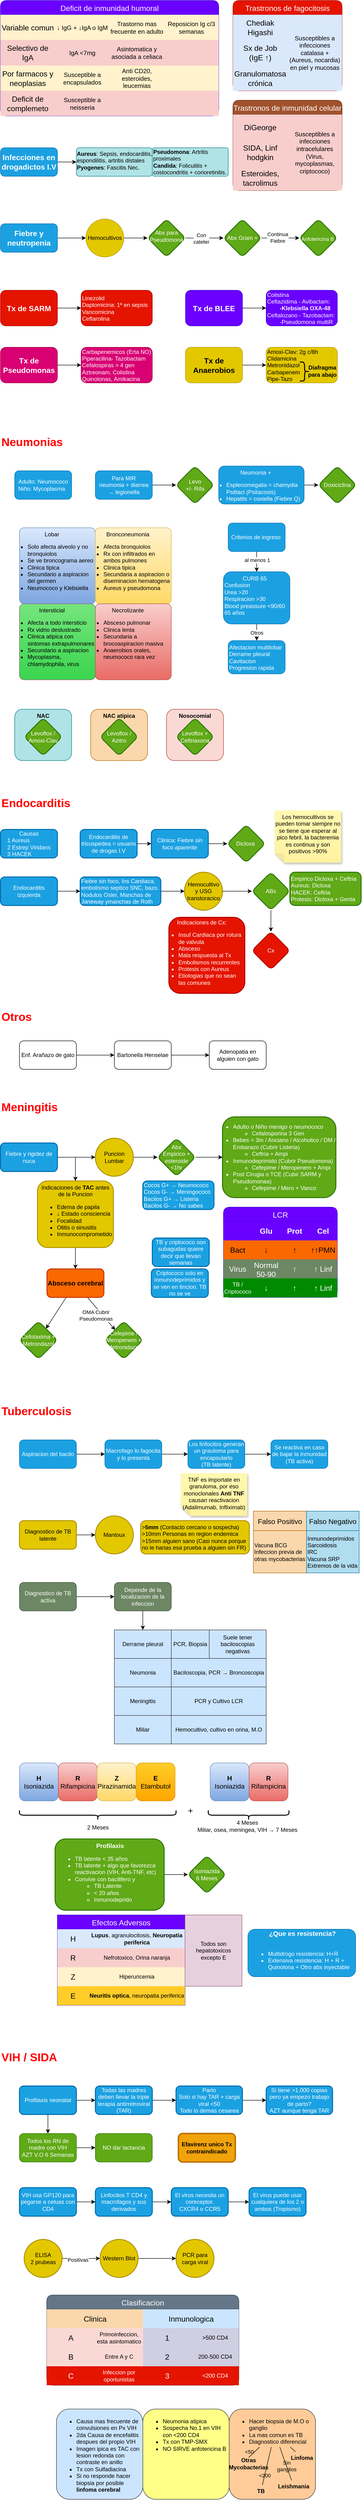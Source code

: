 <mxfile version="21.6.3" type="github">
  <diagram name="Página-1" id="2CrfE8WvnRpnQF9L1QOg">
    <mxGraphModel dx="705" dy="754" grid="1" gridSize="10" guides="1" tooltips="1" connect="1" arrows="1" fold="1" page="1" pageScale="1" pageWidth="850" pageHeight="1100" math="0" shadow="0">
      <root>
        <mxCell id="0" />
        <mxCell id="1" parent="0" />
        <mxCell id="sHQAMOlgaIM1nV1TYifh-20" value="Nosocomial" style="rounded=1;whiteSpace=wrap;html=1;verticalAlign=top;fillColor=#fad9d5;strokeColor=#ae4132;fontStyle=1" parent="1" vertex="1">
          <mxGeometry x="430" y="1582" width="120" height="108" as="geometry" />
        </mxCell>
        <mxCell id="sHQAMOlgaIM1nV1TYifh-19" value="NAC atipica" style="rounded=1;whiteSpace=wrap;html=1;verticalAlign=top;fillColor=#fad7ac;strokeColor=#b46504;fontStyle=1" parent="1" vertex="1">
          <mxGeometry x="270" y="1582" width="120" height="108" as="geometry" />
        </mxCell>
        <mxCell id="sHQAMOlgaIM1nV1TYifh-18" value="NAC" style="rounded=1;whiteSpace=wrap;html=1;verticalAlign=top;fillColor=#b0e3e6;strokeColor=#0e8088;fontStyle=1" parent="1" vertex="1">
          <mxGeometry x="110" y="1582" width="120" height="108" as="geometry" />
        </mxCell>
        <mxCell id="TPgOUrvoIxnq0UZ94LA--1" value="Deficit de inmunidad humoral" style="shape=table;startSize=30;container=1;collapsible=0;childLayout=tableLayout;strokeColor=#3700CC;fontSize=16;rounded=1;fillColor=#6a00ff;fontColor=#ffffff;" parent="1" vertex="1">
          <mxGeometry x="80" y="90" width="460" height="243" as="geometry" />
        </mxCell>
        <mxCell id="TPgOUrvoIxnq0UZ94LA--2" value="" style="shape=tableRow;horizontal=0;startSize=0;swimlaneHead=0;swimlaneBody=0;strokeColor=inherit;top=0;left=0;bottom=0;right=0;collapsible=0;dropTarget=0;fillColor=none;points=[[0,0.5],[1,0.5]];portConstraint=eastwest;fontSize=16;" parent="TPgOUrvoIxnq0UZ94LA--1" vertex="1">
          <mxGeometry y="30" width="460" height="53" as="geometry" />
        </mxCell>
        <mxCell id="TPgOUrvoIxnq0UZ94LA--3" value="Variable comun" style="shape=partialRectangle;html=1;whiteSpace=wrap;connectable=0;strokeColor=#d6b656;overflow=hidden;fillColor=#fff2cc;top=0;left=0;bottom=0;right=0;pointerEvents=1;fontSize=16;" parent="TPgOUrvoIxnq0UZ94LA--2" vertex="1">
          <mxGeometry width="115" height="53" as="geometry">
            <mxRectangle width="115" height="53" as="alternateBounds" />
          </mxGeometry>
        </mxCell>
        <mxCell id="TPgOUrvoIxnq0UZ94LA--4" value="↓ IgG + ↓IgA o IgM" style="shape=partialRectangle;html=1;whiteSpace=wrap;connectable=0;strokeColor=#d6b656;overflow=hidden;fillColor=#fff2cc;top=0;left=0;bottom=0;right=0;pointerEvents=1;fontSize=13;" parent="TPgOUrvoIxnq0UZ94LA--2" vertex="1">
          <mxGeometry x="115" width="115" height="53" as="geometry">
            <mxRectangle width="115" height="53" as="alternateBounds" />
          </mxGeometry>
        </mxCell>
        <mxCell id="TPgOUrvoIxnq0UZ94LA--5" value="Trastorno mas frecuente en adulto" style="shape=partialRectangle;html=1;whiteSpace=wrap;connectable=0;strokeColor=#d6b656;overflow=hidden;fillColor=#fff2cc;top=0;left=0;bottom=0;right=0;pointerEvents=1;fontSize=13;" parent="TPgOUrvoIxnq0UZ94LA--2" vertex="1">
          <mxGeometry x="230" width="115" height="53" as="geometry">
            <mxRectangle width="115" height="53" as="alternateBounds" />
          </mxGeometry>
        </mxCell>
        <mxCell id="TPgOUrvoIxnq0UZ94LA--14" value="Reposicion Ig c/3 semanas" style="shape=partialRectangle;html=1;whiteSpace=wrap;connectable=0;strokeColor=#d6b656;overflow=hidden;fillColor=#fff2cc;top=0;left=0;bottom=0;right=0;pointerEvents=1;fontSize=13;" parent="TPgOUrvoIxnq0UZ94LA--2" vertex="1">
          <mxGeometry x="345" width="115" height="53" as="geometry">
            <mxRectangle width="115" height="53" as="alternateBounds" />
          </mxGeometry>
        </mxCell>
        <mxCell id="TPgOUrvoIxnq0UZ94LA--6" value="" style="shape=tableRow;horizontal=0;startSize=0;swimlaneHead=0;swimlaneBody=0;strokeColor=inherit;top=0;left=0;bottom=0;right=0;collapsible=0;dropTarget=0;fillColor=none;points=[[0,0.5],[1,0.5]];portConstraint=eastwest;fontSize=16;" parent="TPgOUrvoIxnq0UZ94LA--1" vertex="1">
          <mxGeometry y="83" width="460" height="54" as="geometry" />
        </mxCell>
        <mxCell id="TPgOUrvoIxnq0UZ94LA--7" value="Selectivo de IgA" style="shape=partialRectangle;html=1;whiteSpace=wrap;connectable=0;strokeColor=#b85450;overflow=hidden;fillColor=#f8cecc;top=0;left=0;bottom=0;right=0;pointerEvents=1;fontSize=16;" parent="TPgOUrvoIxnq0UZ94LA--6" vertex="1">
          <mxGeometry width="115" height="54" as="geometry">
            <mxRectangle width="115" height="54" as="alternateBounds" />
          </mxGeometry>
        </mxCell>
        <mxCell id="TPgOUrvoIxnq0UZ94LA--8" value="IgA &amp;lt;7mg" style="shape=partialRectangle;html=1;whiteSpace=wrap;connectable=0;strokeColor=#b85450;overflow=hidden;fillColor=#f8cecc;top=0;left=0;bottom=0;right=0;pointerEvents=1;fontSize=13;" parent="TPgOUrvoIxnq0UZ94LA--6" vertex="1">
          <mxGeometry x="115" width="115" height="54" as="geometry">
            <mxRectangle width="115" height="54" as="alternateBounds" />
          </mxGeometry>
        </mxCell>
        <mxCell id="TPgOUrvoIxnq0UZ94LA--9" value="Asintomatica y asociada a celiaca" style="shape=partialRectangle;html=1;whiteSpace=wrap;connectable=0;strokeColor=#b85450;overflow=hidden;fillColor=#f8cecc;top=0;left=0;bottom=0;right=0;pointerEvents=1;fontSize=13;" parent="TPgOUrvoIxnq0UZ94LA--6" vertex="1">
          <mxGeometry x="230" width="115" height="54" as="geometry">
            <mxRectangle width="115" height="54" as="alternateBounds" />
          </mxGeometry>
        </mxCell>
        <mxCell id="TPgOUrvoIxnq0UZ94LA--15" style="shape=partialRectangle;html=1;whiteSpace=wrap;connectable=0;strokeColor=#b85450;overflow=hidden;fillColor=#f8cecc;top=0;left=0;bottom=0;right=0;pointerEvents=1;fontSize=16;" parent="TPgOUrvoIxnq0UZ94LA--6" vertex="1">
          <mxGeometry x="345" width="115" height="54" as="geometry">
            <mxRectangle width="115" height="54" as="alternateBounds" />
          </mxGeometry>
        </mxCell>
        <mxCell id="TPgOUrvoIxnq0UZ94LA--10" value="" style="shape=tableRow;horizontal=0;startSize=0;swimlaneHead=0;swimlaneBody=0;strokeColor=inherit;top=0;left=0;bottom=0;right=0;collapsible=0;dropTarget=0;fillColor=none;points=[[0,0.5],[1,0.5]];portConstraint=eastwest;fontSize=16;" parent="TPgOUrvoIxnq0UZ94LA--1" vertex="1">
          <mxGeometry y="137" width="460" height="53" as="geometry" />
        </mxCell>
        <mxCell id="TPgOUrvoIxnq0UZ94LA--11" value="Por farmacos y neoplasias" style="shape=partialRectangle;html=1;whiteSpace=wrap;connectable=0;strokeColor=#d6b656;overflow=hidden;fillColor=#fff2cc;top=0;left=0;bottom=0;right=0;pointerEvents=1;fontSize=16;" parent="TPgOUrvoIxnq0UZ94LA--10" vertex="1">
          <mxGeometry width="115" height="53" as="geometry">
            <mxRectangle width="115" height="53" as="alternateBounds" />
          </mxGeometry>
        </mxCell>
        <mxCell id="TPgOUrvoIxnq0UZ94LA--12" value="&lt;font style=&quot;font-size: 13px;&quot;&gt;Susceptible a encapsulados&lt;br style=&quot;font-size: 13px;&quot;&gt;&lt;/font&gt;" style="shape=partialRectangle;html=1;whiteSpace=wrap;connectable=0;strokeColor=#d6b656;overflow=hidden;fillColor=#fff2cc;top=0;left=0;bottom=0;right=0;pointerEvents=1;fontSize=13;" parent="TPgOUrvoIxnq0UZ94LA--10" vertex="1">
          <mxGeometry x="115" width="115" height="53" as="geometry">
            <mxRectangle width="115" height="53" as="alternateBounds" />
          </mxGeometry>
        </mxCell>
        <mxCell id="TPgOUrvoIxnq0UZ94LA--13" value="Anti CD20, esteroides, leucemias" style="shape=partialRectangle;html=1;whiteSpace=wrap;connectable=0;strokeColor=#d6b656;overflow=hidden;fillColor=#fff2cc;top=0;left=0;bottom=0;right=0;pointerEvents=1;fontSize=13;" parent="TPgOUrvoIxnq0UZ94LA--10" vertex="1">
          <mxGeometry x="230" width="115" height="53" as="geometry">
            <mxRectangle width="115" height="53" as="alternateBounds" />
          </mxGeometry>
        </mxCell>
        <mxCell id="TPgOUrvoIxnq0UZ94LA--16" style="shape=partialRectangle;html=1;whiteSpace=wrap;connectable=0;strokeColor=#d6b656;overflow=hidden;fillColor=#fff2cc;top=0;left=0;bottom=0;right=0;pointerEvents=1;fontSize=16;" parent="TPgOUrvoIxnq0UZ94LA--10" vertex="1">
          <mxGeometry x="345" width="115" height="53" as="geometry">
            <mxRectangle width="115" height="53" as="alternateBounds" />
          </mxGeometry>
        </mxCell>
        <mxCell id="TPgOUrvoIxnq0UZ94LA--43" style="shape=tableRow;horizontal=0;startSize=0;swimlaneHead=0;swimlaneBody=0;strokeColor=inherit;top=0;left=0;bottom=0;right=0;collapsible=0;dropTarget=0;fillColor=none;points=[[0,0.5],[1,0.5]];portConstraint=eastwest;fontSize=16;" parent="TPgOUrvoIxnq0UZ94LA--1" vertex="1">
          <mxGeometry y="190" width="460" height="53" as="geometry" />
        </mxCell>
        <mxCell id="TPgOUrvoIxnq0UZ94LA--44" value="Deficit de complemeto" style="shape=partialRectangle;html=1;whiteSpace=wrap;connectable=0;strokeColor=#b85450;overflow=hidden;fillColor=#f8cecc;top=0;left=0;bottom=0;right=0;pointerEvents=1;fontSize=16;" parent="TPgOUrvoIxnq0UZ94LA--43" vertex="1">
          <mxGeometry width="115" height="53" as="geometry">
            <mxRectangle width="115" height="53" as="alternateBounds" />
          </mxGeometry>
        </mxCell>
        <mxCell id="TPgOUrvoIxnq0UZ94LA--45" value="Susceptible a neisseria" style="shape=partialRectangle;html=1;whiteSpace=wrap;connectable=0;strokeColor=#b85450;overflow=hidden;fillColor=#f8cecc;top=0;left=0;bottom=0;right=0;pointerEvents=1;fontSize=13;" parent="TPgOUrvoIxnq0UZ94LA--43" vertex="1">
          <mxGeometry x="115" width="115" height="53" as="geometry">
            <mxRectangle width="115" height="53" as="alternateBounds" />
          </mxGeometry>
        </mxCell>
        <mxCell id="TPgOUrvoIxnq0UZ94LA--46" style="shape=partialRectangle;html=1;whiteSpace=wrap;connectable=0;strokeColor=#b85450;overflow=hidden;fillColor=#f8cecc;top=0;left=0;bottom=0;right=0;pointerEvents=1;fontSize=13;" parent="TPgOUrvoIxnq0UZ94LA--43" vertex="1">
          <mxGeometry x="230" width="115" height="53" as="geometry">
            <mxRectangle width="115" height="53" as="alternateBounds" />
          </mxGeometry>
        </mxCell>
        <mxCell id="TPgOUrvoIxnq0UZ94LA--47" style="shape=partialRectangle;html=1;whiteSpace=wrap;connectable=0;strokeColor=#b85450;overflow=hidden;fillColor=#f8cecc;top=0;left=0;bottom=0;right=0;pointerEvents=1;fontSize=16;" parent="TPgOUrvoIxnq0UZ94LA--43" vertex="1">
          <mxGeometry x="345" width="115" height="53" as="geometry">
            <mxRectangle width="115" height="53" as="alternateBounds" />
          </mxGeometry>
        </mxCell>
        <mxCell id="TPgOUrvoIxnq0UZ94LA--17" value="Trastronos de fagocitosis" style="shape=table;startSize=30;container=1;collapsible=0;childLayout=tableLayout;strokeColor=#B20000;fontSize=16;rounded=1;fillColor=#e51400;fontColor=#ffffff;" parent="1" vertex="1">
          <mxGeometry x="570" y="90" width="230" height="190" as="geometry" />
        </mxCell>
        <mxCell id="TPgOUrvoIxnq0UZ94LA--18" value="" style="shape=tableRow;horizontal=0;startSize=0;swimlaneHead=0;swimlaneBody=0;strokeColor=inherit;top=0;left=0;bottom=0;right=0;collapsible=0;dropTarget=0;fillColor=none;points=[[0,0.5],[1,0.5]];portConstraint=eastwest;fontSize=16;" parent="TPgOUrvoIxnq0UZ94LA--17" vertex="1">
          <mxGeometry y="30" width="230" height="53" as="geometry" />
        </mxCell>
        <mxCell id="TPgOUrvoIxnq0UZ94LA--19" value="Chediak Higashi" style="shape=partialRectangle;html=1;whiteSpace=wrap;connectable=0;strokeColor=#6c8ebf;overflow=hidden;fillColor=#dae8fc;top=0;left=0;bottom=0;right=0;pointerEvents=1;fontSize=16;" parent="TPgOUrvoIxnq0UZ94LA--18" vertex="1">
          <mxGeometry width="115" height="53" as="geometry">
            <mxRectangle width="115" height="53" as="alternateBounds" />
          </mxGeometry>
        </mxCell>
        <mxCell id="TPgOUrvoIxnq0UZ94LA--20" value="Susceptibles a infecciones catalasa + &lt;br&gt;(Aureus, nocardia) en piel y mucosas" style="shape=partialRectangle;html=1;whiteSpace=wrap;connectable=0;strokeColor=#6c8ebf;overflow=hidden;fillColor=#dae8fc;top=0;left=0;bottom=0;right=0;pointerEvents=1;fontSize=13;rowspan=3;colspan=1;align=center;" parent="TPgOUrvoIxnq0UZ94LA--18" vertex="1">
          <mxGeometry x="115" width="115" height="160" as="geometry">
            <mxRectangle width="115" height="53" as="alternateBounds" />
          </mxGeometry>
        </mxCell>
        <mxCell id="TPgOUrvoIxnq0UZ94LA--23" value="" style="shape=tableRow;horizontal=0;startSize=0;swimlaneHead=0;swimlaneBody=0;strokeColor=inherit;top=0;left=0;bottom=0;right=0;collapsible=0;dropTarget=0;fillColor=none;points=[[0,0.5],[1,0.5]];portConstraint=eastwest;fontSize=16;" parent="TPgOUrvoIxnq0UZ94LA--17" vertex="1">
          <mxGeometry y="83" width="230" height="54" as="geometry" />
        </mxCell>
        <mxCell id="TPgOUrvoIxnq0UZ94LA--24" value="Sx de Job &lt;br&gt;(IgE ↑)" style="shape=partialRectangle;html=1;whiteSpace=wrap;connectable=0;strokeColor=#6c8ebf;overflow=hidden;fillColor=#dae8fc;top=0;left=0;bottom=0;right=0;pointerEvents=1;fontSize=16;" parent="TPgOUrvoIxnq0UZ94LA--23" vertex="1">
          <mxGeometry width="115" height="54" as="geometry">
            <mxRectangle width="115" height="54" as="alternateBounds" />
          </mxGeometry>
        </mxCell>
        <mxCell id="TPgOUrvoIxnq0UZ94LA--25" value="IgA &amp;lt;7mg" style="shape=partialRectangle;html=1;whiteSpace=wrap;connectable=0;strokeColor=inherit;overflow=hidden;fillColor=none;top=0;left=0;bottom=0;right=0;pointerEvents=1;fontSize=13;" parent="TPgOUrvoIxnq0UZ94LA--23" vertex="1" visible="0">
          <mxGeometry x="115" width="115" height="54" as="geometry">
            <mxRectangle width="115" height="54" as="alternateBounds" />
          </mxGeometry>
        </mxCell>
        <mxCell id="TPgOUrvoIxnq0UZ94LA--28" value="" style="shape=tableRow;horizontal=0;startSize=0;swimlaneHead=0;swimlaneBody=0;strokeColor=inherit;top=0;left=0;bottom=0;right=0;collapsible=0;dropTarget=0;fillColor=none;points=[[0,0.5],[1,0.5]];portConstraint=eastwest;fontSize=16;" parent="TPgOUrvoIxnq0UZ94LA--17" vertex="1">
          <mxGeometry y="137" width="230" height="53" as="geometry" />
        </mxCell>
        <mxCell id="TPgOUrvoIxnq0UZ94LA--29" value="Granulomatosa crónica" style="shape=partialRectangle;html=1;whiteSpace=wrap;connectable=0;strokeColor=#6c8ebf;overflow=hidden;fillColor=#dae8fc;top=0;left=0;bottom=0;right=0;pointerEvents=1;fontSize=16;" parent="TPgOUrvoIxnq0UZ94LA--28" vertex="1">
          <mxGeometry width="115" height="53" as="geometry">
            <mxRectangle width="115" height="53" as="alternateBounds" />
          </mxGeometry>
        </mxCell>
        <mxCell id="TPgOUrvoIxnq0UZ94LA--30" value="&lt;font style=&quot;font-size: 13px;&quot;&gt;Susceptible a encapsulados&lt;br style=&quot;font-size: 13px;&quot;&gt;&lt;/font&gt;" style="shape=partialRectangle;html=1;whiteSpace=wrap;connectable=0;strokeColor=inherit;overflow=hidden;fillColor=none;top=0;left=0;bottom=0;right=0;pointerEvents=1;fontSize=13;" parent="TPgOUrvoIxnq0UZ94LA--28" vertex="1" visible="0">
          <mxGeometry x="115" width="115" height="53" as="geometry">
            <mxRectangle width="115" height="53" as="alternateBounds" />
          </mxGeometry>
        </mxCell>
        <mxCell id="TPgOUrvoIxnq0UZ94LA--33" value="Trastronos de inmunidad celular" style="shape=table;startSize=30;container=1;collapsible=0;childLayout=tableLayout;strokeColor=#6D1F00;fontSize=16;rounded=1;fillColor=#a0522d;fontColor=#ffffff;" parent="1" vertex="1">
          <mxGeometry x="570" y="300" width="230" height="190" as="geometry" />
        </mxCell>
        <mxCell id="TPgOUrvoIxnq0UZ94LA--34" value="" style="shape=tableRow;horizontal=0;startSize=0;swimlaneHead=0;swimlaneBody=0;strokeColor=inherit;top=0;left=0;bottom=0;right=0;collapsible=0;dropTarget=0;fillColor=none;points=[[0,0.5],[1,0.5]];portConstraint=eastwest;fontSize=16;" parent="TPgOUrvoIxnq0UZ94LA--33" vertex="1">
          <mxGeometry y="30" width="230" height="53" as="geometry" />
        </mxCell>
        <mxCell id="TPgOUrvoIxnq0UZ94LA--35" value="DiGeorge" style="shape=partialRectangle;html=1;whiteSpace=wrap;connectable=0;strokeColor=#b85450;overflow=hidden;fillColor=#f8cecc;top=0;left=0;bottom=0;right=0;pointerEvents=1;fontSize=16;" parent="TPgOUrvoIxnq0UZ94LA--34" vertex="1">
          <mxGeometry width="115" height="53" as="geometry">
            <mxRectangle width="115" height="53" as="alternateBounds" />
          </mxGeometry>
        </mxCell>
        <mxCell id="TPgOUrvoIxnq0UZ94LA--36" value="Susceptibles a infecciones intracelulares (Virus, mycoplasmas, criptococo)" style="shape=partialRectangle;html=1;whiteSpace=wrap;connectable=0;strokeColor=#b85450;overflow=hidden;fillColor=#f8cecc;top=0;left=0;bottom=0;right=0;pointerEvents=1;fontSize=13;rowspan=3;colspan=1;" parent="TPgOUrvoIxnq0UZ94LA--34" vertex="1">
          <mxGeometry x="115" width="115" height="160" as="geometry">
            <mxRectangle width="115" height="53" as="alternateBounds" />
          </mxGeometry>
        </mxCell>
        <mxCell id="TPgOUrvoIxnq0UZ94LA--37" value="" style="shape=tableRow;horizontal=0;startSize=0;swimlaneHead=0;swimlaneBody=0;strokeColor=inherit;top=0;left=0;bottom=0;right=0;collapsible=0;dropTarget=0;fillColor=none;points=[[0,0.5],[1,0.5]];portConstraint=eastwest;fontSize=16;" parent="TPgOUrvoIxnq0UZ94LA--33" vertex="1">
          <mxGeometry y="83" width="230" height="54" as="geometry" />
        </mxCell>
        <mxCell id="TPgOUrvoIxnq0UZ94LA--38" value="SIDA, Linf hodgkin" style="shape=partialRectangle;html=1;whiteSpace=wrap;connectable=0;strokeColor=#b85450;overflow=hidden;fillColor=#f8cecc;top=0;left=0;bottom=0;right=0;pointerEvents=1;fontSize=16;" parent="TPgOUrvoIxnq0UZ94LA--37" vertex="1">
          <mxGeometry width="115" height="54" as="geometry">
            <mxRectangle width="115" height="54" as="alternateBounds" />
          </mxGeometry>
        </mxCell>
        <mxCell id="TPgOUrvoIxnq0UZ94LA--39" value="IgA &amp;lt;7mg" style="shape=partialRectangle;html=1;whiteSpace=wrap;connectable=0;strokeColor=inherit;overflow=hidden;fillColor=none;top=0;left=0;bottom=0;right=0;pointerEvents=1;fontSize=13;" parent="TPgOUrvoIxnq0UZ94LA--37" vertex="1" visible="0">
          <mxGeometry x="115" width="115" height="54" as="geometry">
            <mxRectangle width="115" height="54" as="alternateBounds" />
          </mxGeometry>
        </mxCell>
        <mxCell id="TPgOUrvoIxnq0UZ94LA--40" value="" style="shape=tableRow;horizontal=0;startSize=0;swimlaneHead=0;swimlaneBody=0;strokeColor=inherit;top=0;left=0;bottom=0;right=0;collapsible=0;dropTarget=0;fillColor=none;points=[[0,0.5],[1,0.5]];portConstraint=eastwest;fontSize=16;" parent="TPgOUrvoIxnq0UZ94LA--33" vertex="1">
          <mxGeometry y="137" width="230" height="53" as="geometry" />
        </mxCell>
        <mxCell id="TPgOUrvoIxnq0UZ94LA--41" value="Esteroides, tacrolimus" style="shape=partialRectangle;html=1;whiteSpace=wrap;connectable=0;strokeColor=#b85450;overflow=hidden;fillColor=#f8cecc;top=0;left=0;bottom=0;right=0;pointerEvents=1;fontSize=16;" parent="TPgOUrvoIxnq0UZ94LA--40" vertex="1">
          <mxGeometry width="115" height="53" as="geometry">
            <mxRectangle width="115" height="53" as="alternateBounds" />
          </mxGeometry>
        </mxCell>
        <mxCell id="TPgOUrvoIxnq0UZ94LA--42" value="&lt;font style=&quot;font-size: 13px;&quot;&gt;Susceptible a encapsulados&lt;br style=&quot;font-size: 13px;&quot;&gt;&lt;/font&gt;" style="shape=partialRectangle;html=1;whiteSpace=wrap;connectable=0;strokeColor=inherit;overflow=hidden;fillColor=none;top=0;left=0;bottom=0;right=0;pointerEvents=1;fontSize=13;" parent="TPgOUrvoIxnq0UZ94LA--40" vertex="1" visible="0">
          <mxGeometry x="115" width="115" height="53" as="geometry">
            <mxRectangle width="115" height="53" as="alternateBounds" />
          </mxGeometry>
        </mxCell>
        <mxCell id="DG7osGkd72HydQvR9eQq-3" value="" style="edgeStyle=orthogonalEdgeStyle;rounded=0;orthogonalLoop=1;jettySize=auto;html=1;" parent="1" source="DG7osGkd72HydQvR9eQq-1" target="DG7osGkd72HydQvR9eQq-2" edge="1">
          <mxGeometry relative="1" as="geometry" />
        </mxCell>
        <mxCell id="DG7osGkd72HydQvR9eQq-1" value="Infecciones en drogadictos I.V" style="rounded=1;whiteSpace=wrap;html=1;fontSize=16;fontStyle=1;fillColor=#1ba1e2;fontColor=#ffffff;strokeColor=#006EAF;" parent="1" vertex="1">
          <mxGeometry x="80" y="400" width="120" height="60" as="geometry" />
        </mxCell>
        <mxCell id="DG7osGkd72HydQvR9eQq-2" value="&lt;b&gt;Aureus&lt;/b&gt;: Sepsis, endocarditis, espondilitis, artritis distales&lt;br&gt;&lt;b&gt;Pyogenes&lt;/b&gt;: Fascitis Nec." style="rounded=1;whiteSpace=wrap;html=1;align=left;arcSize=10;verticalAlign=top;spacing=1;fillColor=#b0e3e6;strokeColor=#0e8088;" parent="1" vertex="1">
          <mxGeometry x="240" y="400" width="160" height="60" as="geometry" />
        </mxCell>
        <mxCell id="DG7osGkd72HydQvR9eQq-4" value="&lt;b&gt;Pseudomona&lt;/b&gt;: Artritis proximales&lt;br&gt;&lt;b&gt;Candida&lt;/b&gt;: Foliculitis + costocondritis + corioretinitis." style="rounded=1;whiteSpace=wrap;html=1;align=left;arcSize=7;verticalAlign=middle;fillColor=#b0e3e6;strokeColor=#0e8088;" parent="1" vertex="1">
          <mxGeometry x="400" y="400" width="160" height="60" as="geometry" />
        </mxCell>
        <mxCell id="DG7osGkd72HydQvR9eQq-11" value="" style="edgeStyle=orthogonalEdgeStyle;rounded=0;orthogonalLoop=1;jettySize=auto;html=1;" parent="1" source="DG7osGkd72HydQvR9eQq-5" target="DG7osGkd72HydQvR9eQq-10" edge="1">
          <mxGeometry relative="1" as="geometry" />
        </mxCell>
        <mxCell id="DG7osGkd72HydQvR9eQq-5" value="Fiebre y neutropenia" style="rounded=1;whiteSpace=wrap;html=1;fontSize=16;fontStyle=1;fillColor=#1ba1e2;fontColor=#ffffff;strokeColor=#006EAF;" parent="1" vertex="1">
          <mxGeometry x="80" y="560" width="120" height="60" as="geometry" />
        </mxCell>
        <mxCell id="DG7osGkd72HydQvR9eQq-13" value="" style="edgeStyle=orthogonalEdgeStyle;rounded=0;orthogonalLoop=1;jettySize=auto;html=1;" parent="1" source="DG7osGkd72HydQvR9eQq-10" target="DG7osGkd72HydQvR9eQq-12" edge="1">
          <mxGeometry relative="1" as="geometry" />
        </mxCell>
        <mxCell id="DG7osGkd72HydQvR9eQq-10" value="Hemocultivos" style="ellipse;whiteSpace=wrap;html=1;rounded=1;fillColor=#e3c800;fontColor=#000000;strokeColor=#B09500;" parent="1" vertex="1">
          <mxGeometry x="260" y="550" width="80" height="80" as="geometry" />
        </mxCell>
        <mxCell id="DG7osGkd72HydQvR9eQq-15" value="" style="edgeStyle=orthogonalEdgeStyle;rounded=0;orthogonalLoop=1;jettySize=auto;html=1;" parent="1" source="DG7osGkd72HydQvR9eQq-12" target="DG7osGkd72HydQvR9eQq-14" edge="1">
          <mxGeometry relative="1" as="geometry" />
        </mxCell>
        <mxCell id="DG7osGkd72HydQvR9eQq-24" value="Con &lt;br&gt;cateter" style="edgeLabel;html=1;align=center;verticalAlign=middle;resizable=0;points=[];" parent="DG7osGkd72HydQvR9eQq-15" vertex="1" connectable="0">
          <mxGeometry x="-0.3" y="-1" relative="1" as="geometry">
            <mxPoint x="5" as="offset" />
          </mxGeometry>
        </mxCell>
        <mxCell id="DG7osGkd72HydQvR9eQq-17" value="" style="edgeStyle=orthogonalEdgeStyle;rounded=0;orthogonalLoop=1;jettySize=auto;html=1;exitX=1;exitY=0.5;exitDx=0;exitDy=0;" parent="1" source="DG7osGkd72HydQvR9eQq-14" target="DG7osGkd72HydQvR9eQq-16" edge="1">
          <mxGeometry relative="1" as="geometry" />
        </mxCell>
        <mxCell id="DG7osGkd72HydQvR9eQq-18" value="Continua&lt;br&gt;Fiebre" style="edgeLabel;html=1;align=center;verticalAlign=middle;resizable=0;points=[];" parent="DG7osGkd72HydQvR9eQq-17" vertex="1" connectable="0">
          <mxGeometry x="-0.275" y="1" relative="1" as="geometry">
            <mxPoint x="5" as="offset" />
          </mxGeometry>
        </mxCell>
        <mxCell id="DG7osGkd72HydQvR9eQq-12" value="Abx para Pseudomona" style="rhombus;whiteSpace=wrap;html=1;rounded=1;spacingTop=-9;fillColor=#60a917;fontColor=#ffffff;strokeColor=#2D7600;strokeWidth=2;" parent="1" vertex="1">
          <mxGeometry x="390" y="550" width="80" height="80" as="geometry" />
        </mxCell>
        <mxCell id="DG7osGkd72HydQvR9eQq-14" value="&lt;div style=&quot;&quot;&gt;&lt;/div&gt;Abx Gram +" style="rhombus;whiteSpace=wrap;html=1;rounded=1;spacing=4;align=center;fillColor=#60a917;fontColor=#ffffff;strokeColor=#2D7600;strokeWidth=2;" parent="1" vertex="1">
          <mxGeometry x="550" y="550" width="80" height="80" as="geometry" />
        </mxCell>
        <mxCell id="DG7osGkd72HydQvR9eQq-16" value="Anfotericina B&amp;nbsp;" style="rhombus;whiteSpace=wrap;html=1;rounded=1;spacingTop=4;fontSize=11;fillColor=#60a917;fontColor=#ffffff;strokeColor=#2D7600;strokeWidth=2;" parent="1" vertex="1">
          <mxGeometry x="710" y="550" width="80" height="80" as="geometry" />
        </mxCell>
        <mxCell id="oTwkvesEyQl_i262vGw3-4" value="" style="edgeStyle=orthogonalEdgeStyle;rounded=0;orthogonalLoop=1;jettySize=auto;html=1;" parent="1" source="oTwkvesEyQl_i262vGw3-1" target="oTwkvesEyQl_i262vGw3-3" edge="1">
          <mxGeometry relative="1" as="geometry" />
        </mxCell>
        <mxCell id="oTwkvesEyQl_i262vGw3-1" value="Tx de SARM" style="rounded=1;whiteSpace=wrap;html=1;fontSize=16;fontStyle=1;fillColor=#e51400;fontColor=#ffffff;strokeColor=#B20000;" parent="1" vertex="1">
          <mxGeometry x="80" y="700" width="120" height="75" as="geometry" />
        </mxCell>
        <mxCell id="oTwkvesEyQl_i262vGw3-3" value="Linezolid&lt;br&gt;Daptomicina: 1ª en sepsis&lt;br&gt;Vancomicina&lt;br&gt;Ceftarolina" style="rounded=1;whiteSpace=wrap;html=1;align=left;fillColor=#e51400;fontColor=#ffffff;strokeColor=#B20000;" parent="1" vertex="1">
          <mxGeometry x="250" y="700" width="150" height="75" as="geometry" />
        </mxCell>
        <mxCell id="oTwkvesEyQl_i262vGw3-5" value="" style="edgeStyle=orthogonalEdgeStyle;rounded=0;orthogonalLoop=1;jettySize=auto;html=1;" parent="1" source="oTwkvesEyQl_i262vGw3-6" target="oTwkvesEyQl_i262vGw3-7" edge="1">
          <mxGeometry relative="1" as="geometry" />
        </mxCell>
        <mxCell id="oTwkvesEyQl_i262vGw3-6" value="Tx de BLEE" style="rounded=1;whiteSpace=wrap;html=1;fontSize=16;fontStyle=1;fillColor=#6a00ff;fontColor=#ffffff;strokeColor=#3700CC;" parent="1" vertex="1">
          <mxGeometry x="470" y="700" width="120" height="75" as="geometry" />
        </mxCell>
        <mxCell id="oTwkvesEyQl_i262vGw3-7" value="&lt;div&gt;Colistina&lt;/div&gt;&lt;div&gt;Ceftazidima - Avibactam:&lt;/div&gt;&lt;div&gt;&lt;b&gt;&lt;span style=&quot;white-space: pre;&quot;&gt;&#x9;&lt;/span&gt;-Klebsiella OXA-48&lt;/b&gt;&lt;br&gt;&lt;/div&gt;&lt;div&gt;Ceftalozano - Tazobactam:&lt;/div&gt;&lt;div&gt;&lt;span style=&quot;white-space: pre;&quot;&gt;&#x9;&lt;/span&gt;-Pseudomona multiR&lt;br&gt;&lt;/div&gt;" style="rounded=1;whiteSpace=wrap;html=1;align=left;fillColor=#6a00ff;fontColor=#ffffff;strokeColor=#3700CC;" parent="1" vertex="1">
          <mxGeometry x="640" y="700" width="150" height="75" as="geometry" />
        </mxCell>
        <mxCell id="oTwkvesEyQl_i262vGw3-8" value="" style="edgeStyle=orthogonalEdgeStyle;rounded=0;orthogonalLoop=1;jettySize=auto;html=1;" parent="1" source="oTwkvesEyQl_i262vGw3-9" target="oTwkvesEyQl_i262vGw3-10" edge="1">
          <mxGeometry relative="1" as="geometry" />
        </mxCell>
        <mxCell id="oTwkvesEyQl_i262vGw3-9" value="Tx de Pseudomonas" style="rounded=1;whiteSpace=wrap;html=1;fontSize=16;fontStyle=1;fillColor=#d80073;fontColor=#ffffff;strokeColor=#A50040;" parent="1" vertex="1">
          <mxGeometry x="80" y="820" width="120" height="75" as="geometry" />
        </mxCell>
        <mxCell id="oTwkvesEyQl_i262vGw3-10" value="&lt;div&gt;Carbapenemicos (Erta NO)&lt;/div&gt;&lt;div&gt;Piperacilina- Tazobactam&lt;/div&gt;Cefalospiras &amp;gt; 4 gen&lt;br&gt;&lt;div&gt;Aztreonam, Colistina&lt;br&gt;&lt;/div&gt;&lt;div&gt;Quinolonas, Amikacina&lt;br&gt;&lt;/div&gt;" style="rounded=1;whiteSpace=wrap;html=1;align=left;fillColor=#d80073;fontColor=#ffffff;strokeColor=#A50040;" parent="1" vertex="1">
          <mxGeometry x="250" y="820" width="150" height="75" as="geometry" />
        </mxCell>
        <mxCell id="oTwkvesEyQl_i262vGw3-11" value="" style="edgeStyle=orthogonalEdgeStyle;rounded=0;orthogonalLoop=1;jettySize=auto;html=1;" parent="1" source="oTwkvesEyQl_i262vGw3-12" target="oTwkvesEyQl_i262vGw3-13" edge="1">
          <mxGeometry relative="1" as="geometry" />
        </mxCell>
        <mxCell id="oTwkvesEyQl_i262vGw3-12" value="Tx de Anaerobios" style="rounded=1;whiteSpace=wrap;html=1;fontSize=16;fontStyle=1;fillColor=#e3c800;fontColor=#000000;strokeColor=#B09500;" parent="1" vertex="1">
          <mxGeometry x="470" y="820" width="120" height="75" as="geometry" />
        </mxCell>
        <mxCell id="oTwkvesEyQl_i262vGw3-13" value="&lt;div&gt;Amoxi-Clav: 2g c/8h&lt;/div&gt;&lt;div&gt;Clidamicina&lt;br&gt;&lt;/div&gt;&lt;div&gt;Metronidazol&lt;/div&gt;&lt;div&gt;Carbapenem&lt;br&gt;&lt;/div&gt;&lt;div&gt;Pipe-Tazo&lt;br&gt;&lt;/div&gt;" style="rounded=1;whiteSpace=wrap;html=1;align=left;fillColor=#e3c800;fontColor=#000000;strokeColor=#B09500;" parent="1" vertex="1">
          <mxGeometry x="640" y="820" width="150" height="75" as="geometry" />
        </mxCell>
        <mxCell id="oTwkvesEyQl_i262vGw3-14" value="" style="shape=curlyBracket;whiteSpace=wrap;html=1;rounded=1;flipH=1;labelPosition=right;verticalLabelPosition=middle;align=left;verticalAlign=middle;strokeWidth=2;" parent="1" vertex="1">
          <mxGeometry x="711" y="851" width="20" height="40" as="geometry" />
        </mxCell>
        <mxCell id="oTwkvesEyQl_i262vGw3-15" value="&lt;div&gt;Diafragma&lt;/div&gt;&lt;div&gt;para abajo&lt;br&gt;&lt;/div&gt;" style="text;html=1;align=center;verticalAlign=middle;resizable=0;points=[];autosize=1;strokeColor=none;fillColor=none;fontStyle=1" parent="1" vertex="1">
          <mxGeometry x="718" y="850" width="80" height="40" as="geometry" />
        </mxCell>
        <mxCell id="oTwkvesEyQl_i262vGw3-17" value="Neumonias" style="text;strokeColor=none;fillColor=none;html=1;fontSize=24;fontStyle=1;verticalAlign=middle;align=left;fontColor=#FF0000;" parent="1" vertex="1">
          <mxGeometry x="80" y="1000" width="160" height="40" as="geometry" />
        </mxCell>
        <mxCell id="oTwkvesEyQl_i262vGw3-18" value="&lt;span style=&quot;background-color: initial; text-align: left;&quot;&gt;Adulto: Neumococo&lt;/span&gt;&lt;br&gt;&lt;div style=&quot;text-align: left;&quot;&gt;&lt;span style=&quot;background-color: initial;&quot;&gt;Niño: Mycoplasma&lt;/span&gt;&lt;/div&gt;" style="rounded=1;whiteSpace=wrap;html=1;fillColor=#1ba1e2;fontColor=#ffffff;strokeColor=#006EAF;verticalAlign=middle;" parent="1" vertex="1">
          <mxGeometry x="110" y="1080" width="120" height="60" as="geometry" />
        </mxCell>
        <mxCell id="oTwkvesEyQl_i262vGw3-22" value="" style="edgeStyle=orthogonalEdgeStyle;rounded=0;orthogonalLoop=1;jettySize=auto;html=1;" parent="1" source="oTwkvesEyQl_i262vGw3-19" target="oTwkvesEyQl_i262vGw3-21" edge="1">
          <mxGeometry relative="1" as="geometry" />
        </mxCell>
        <mxCell id="oTwkvesEyQl_i262vGw3-19" value="Para MIR &lt;br&gt;neumonia + diarrea → legionella" style="whiteSpace=wrap;html=1;rounded=1;fillColor=#1ba1e2;fontColor=#ffffff;strokeColor=#006EAF;" parent="1" vertex="1">
          <mxGeometry x="280" y="1080" width="120" height="60" as="geometry" />
        </mxCell>
        <mxCell id="oTwkvesEyQl_i262vGw3-21" value="&lt;div&gt;Levo &lt;br&gt;&lt;/div&gt;&lt;div&gt;+/- Rifa&lt;/div&gt;" style="rhombus;whiteSpace=wrap;html=1;rounded=1;fillColor=#60a917;fontColor=#ffffff;strokeColor=#2D7600;strokeWidth=2;" parent="1" vertex="1">
          <mxGeometry x="450" y="1070" width="80" height="80" as="geometry" />
        </mxCell>
        <mxCell id="oTwkvesEyQl_i262vGw3-26" value="&lt;div align=&quot;center&quot;&gt;Lobar&lt;/div&gt;&lt;div&gt;&lt;ul&gt;&lt;li&gt;Solo afecta alveolo y no bronquiolos&lt;/li&gt;&lt;li&gt;Se ve broncograma aereo&lt;/li&gt;&lt;li&gt;Clinica tipica&lt;/li&gt;&lt;li&gt;Secundario a aspiracion del germen&lt;br&gt;&lt;/li&gt;&lt;li&gt;Neumococo y Klebsiella&lt;br&gt;&lt;/li&gt;&lt;/ul&gt;&lt;/div&gt;" style="rounded=1;whiteSpace=wrap;html=1;arcSize=6;verticalAlign=top;align=left;spacingLeft=-25;fillColor=#dae8fc;gradientColor=#7ea6e0;strokeColor=#6c8ebf;" parent="1" vertex="1">
          <mxGeometry x="120" y="1200" width="160" height="160" as="geometry" />
        </mxCell>
        <mxCell id="oTwkvesEyQl_i262vGw3-27" value="&lt;div align=&quot;center&quot;&gt;Bronconeumonia&lt;/div&gt;&lt;div&gt;&lt;ul&gt;&lt;li&gt;Afecta bronquiolos&lt;/li&gt;&lt;li&gt;Rx con infiltrados en ambos pulmones&lt;/li&gt;&lt;li&gt;Clinica tipica&lt;/li&gt;&lt;li&gt;Secundaria a aspiracion o diseminacion hematogena&lt;br&gt;&lt;/li&gt;&lt;li&gt;Aureus y pseudomona&lt;br&gt;&lt;/li&gt;&lt;/ul&gt;&lt;/div&gt;" style="rounded=1;whiteSpace=wrap;html=1;arcSize=6;verticalAlign=top;align=left;spacingLeft=-25;fillColor=#fff2cc;gradientColor=#ffd966;strokeColor=#d6b656;" parent="1" vertex="1">
          <mxGeometry x="280" y="1200" width="160" height="160" as="geometry" />
        </mxCell>
        <mxCell id="oTwkvesEyQl_i262vGw3-28" value="&lt;div align=&quot;center&quot;&gt;Intersticial&lt;/div&gt;&lt;div&gt;&lt;ul&gt;&lt;li&gt;Afecta a todo intersticio&lt;/li&gt;&lt;li&gt;Rx vidrio deslustrado&lt;/li&gt;&lt;li&gt;Clinica atipica con sintomas extrapulmonares&lt;/li&gt;&lt;li&gt;Secundario a aspiracion&lt;/li&gt;&lt;li&gt;Mycoplasma, chlamydophila, virus&lt;br&gt;&lt;/li&gt;&lt;/ul&gt;&lt;/div&gt;" style="rounded=1;whiteSpace=wrap;html=1;arcSize=6;verticalAlign=top;align=left;spacingLeft=-25;fillColor=#75E67D;gradientColor=#3AD54E;strokeColor=#996185;" parent="1" vertex="1">
          <mxGeometry x="120" y="1360" width="160" height="160" as="geometry" />
        </mxCell>
        <mxCell id="oTwkvesEyQl_i262vGw3-29" value="&lt;div align=&quot;center&quot;&gt;Necrotizante&lt;/div&gt;&lt;div&gt;&lt;ul&gt;&lt;li&gt;Absceso pulmonar&lt;br&gt;&lt;/li&gt;&lt;li&gt;Clinica lenta&lt;/li&gt;&lt;li&gt;Secundaria a brocoaspiracion masiva&lt;br&gt;&lt;/li&gt;&lt;li&gt;Anaerobios orales, neumococo rara vez&lt;br&gt;&lt;/li&gt;&lt;/ul&gt;&lt;/div&gt;" style="rounded=1;whiteSpace=wrap;html=1;arcSize=6;verticalAlign=top;align=left;spacingLeft=-25;fillColor=#f8cecc;gradientColor=#ea6b66;strokeColor=#b85450;" parent="1" vertex="1">
          <mxGeometry x="280" y="1360" width="160" height="160" as="geometry" />
        </mxCell>
        <mxCell id="sHQAMOlgaIM1nV1TYifh-15" value="" style="edgeStyle=orthogonalEdgeStyle;rounded=0;orthogonalLoop=1;jettySize=auto;html=1;" parent="1" source="oTwkvesEyQl_i262vGw3-30" target="sHQAMOlgaIM1nV1TYifh-14" edge="1">
          <mxGeometry relative="1" as="geometry" />
        </mxCell>
        <mxCell id="oTwkvesEyQl_i262vGw3-30" value="&lt;div&gt;&lt;div style=&quot;text-align: center;&quot;&gt;&lt;span style=&quot;background-color: initial;&quot;&gt;Neumonia +&lt;/span&gt;&lt;/div&gt;&lt;ul&gt;&lt;li&gt;Esplenomegalia = chamydia Psittaci (Psitacosis)&lt;/li&gt;&lt;li&gt;Hepatits = coxiella (Fiebre Q)&lt;/li&gt;&lt;/ul&gt;&lt;/div&gt;" style="rounded=1;whiteSpace=wrap;html=1;align=left;spacingLeft=-26;verticalAlign=top;fillColor=#1ba1e2;fontColor=#ffffff;strokeColor=#006EAF;" parent="1" vertex="1">
          <mxGeometry x="540" y="1070" width="180" height="80" as="geometry" />
        </mxCell>
        <mxCell id="sHQAMOlgaIM1nV1TYifh-3" value="" style="edgeStyle=orthogonalEdgeStyle;rounded=0;orthogonalLoop=1;jettySize=auto;html=1;" parent="1" source="sHQAMOlgaIM1nV1TYifh-1" target="sHQAMOlgaIM1nV1TYifh-2" edge="1">
          <mxGeometry relative="1" as="geometry" />
        </mxCell>
        <mxCell id="sHQAMOlgaIM1nV1TYifh-4" value="al menos 1" style="edgeLabel;html=1;align=center;verticalAlign=middle;resizable=0;points=[];" parent="sHQAMOlgaIM1nV1TYifh-3" vertex="1" connectable="0">
          <mxGeometry x="-0.16" y="1" relative="1" as="geometry">
            <mxPoint as="offset" />
          </mxGeometry>
        </mxCell>
        <mxCell id="sHQAMOlgaIM1nV1TYifh-1" value="Criterios de ingreso&amp;nbsp;" style="rounded=1;whiteSpace=wrap;html=1;fillColor=#1ba1e2;fontColor=#ffffff;strokeColor=#006EAF;" parent="1" vertex="1">
          <mxGeometry x="560" y="1190" width="120" height="60" as="geometry" />
        </mxCell>
        <mxCell id="sHQAMOlgaIM1nV1TYifh-6" value="" style="edgeStyle=orthogonalEdgeStyle;rounded=0;orthogonalLoop=1;jettySize=auto;html=1;" parent="1" source="sHQAMOlgaIM1nV1TYifh-2" target="sHQAMOlgaIM1nV1TYifh-5" edge="1">
          <mxGeometry relative="1" as="geometry" />
        </mxCell>
        <mxCell id="sHQAMOlgaIM1nV1TYifh-7" value="Otros" style="edgeLabel;html=1;align=center;verticalAlign=middle;resizable=0;points=[];" parent="sHQAMOlgaIM1nV1TYifh-6" vertex="1" connectable="0">
          <mxGeometry x="0.24" relative="1" as="geometry">
            <mxPoint as="offset" />
          </mxGeometry>
        </mxCell>
        <mxCell id="sHQAMOlgaIM1nV1TYifh-2" value="&lt;div style=&quot;text-align: center;&quot;&gt;&lt;span style=&quot;background-color: initial;&quot;&gt;CURB 65&lt;/span&gt;&lt;/div&gt;Confusion&lt;br&gt;Urea &amp;gt;20&lt;br&gt;Respiracion &amp;gt;30&lt;br&gt;Blood preassure &amp;lt;90/60&lt;br&gt;65 años" style="whiteSpace=wrap;html=1;rounded=1;align=left;verticalAlign=top;fillColor=#1ba1e2;fontColor=#ffffff;strokeColor=#006EAF;" parent="1" vertex="1">
          <mxGeometry x="550" y="1292.5" width="140" height="110" as="geometry" />
        </mxCell>
        <mxCell id="sHQAMOlgaIM1nV1TYifh-5" value="Afectacion multilobar&lt;br&gt;Derrame pleural&lt;br&gt;Cavitacion&lt;br&gt;Progresion rapida" style="whiteSpace=wrap;html=1;align=left;verticalAlign=top;rounded=1;fillColor=#1ba1e2;fontColor=#ffffff;strokeColor=#006EAF;" parent="1" vertex="1">
          <mxGeometry x="560" y="1437.5" width="120" height="70" as="geometry" />
        </mxCell>
        <mxCell id="sHQAMOlgaIM1nV1TYifh-10" value="Levoflox / Amoxi-Clav" style="rhombus;whiteSpace=wrap;html=1;align=center;verticalAlign=middle;rounded=1;fillColor=#60a917;fontColor=#ffffff;strokeColor=#2D7600;strokeWidth=2;" parent="1" vertex="1">
          <mxGeometry x="130" y="1600" width="80" height="80" as="geometry" />
        </mxCell>
        <mxCell id="sHQAMOlgaIM1nV1TYifh-12" value="Levoflox / Azitro" style="rhombus;whiteSpace=wrap;html=1;rounded=1;fillColor=#60a917;fontColor=#ffffff;strokeColor=#2D7600;strokeWidth=2;" parent="1" vertex="1">
          <mxGeometry x="290" y="1600" width="80" height="80" as="geometry" />
        </mxCell>
        <mxCell id="sHQAMOlgaIM1nV1TYifh-14" value="Doxiciclina" style="rhombus;whiteSpace=wrap;html=1;align=center;rounded=1;fillColor=#60a917;fontColor=#ffffff;strokeColor=#2D7600;strokeWidth=2;" parent="1" vertex="1">
          <mxGeometry x="750" y="1070" width="80" height="80" as="geometry" />
        </mxCell>
        <mxCell id="sHQAMOlgaIM1nV1TYifh-16" value="Levoflox + Ceftriaxona" style="rhombus;whiteSpace=wrap;html=1;rounded=1;fillColor=#60a917;fontColor=#ffffff;strokeColor=#2D7600;strokeWidth=2;" parent="1" vertex="1">
          <mxGeometry x="450" y="1600" width="80" height="80" as="geometry" />
        </mxCell>
        <mxCell id="sHQAMOlgaIM1nV1TYifh-21" value="Endocarditis" style="text;strokeColor=none;fillColor=none;html=1;fontSize=24;fontStyle=1;verticalAlign=middle;align=left;fontColor=#FF0000;" parent="1" vertex="1">
          <mxGeometry x="80" y="1760" width="160" height="40" as="geometry" />
        </mxCell>
        <mxCell id="sHQAMOlgaIM1nV1TYifh-23" value="Causas&lt;br&gt;&lt;div style=&quot;text-align: left;&quot;&gt;&lt;span style=&quot;background-color: initial;&quot;&gt;1 Aureus&lt;/span&gt;&lt;/div&gt;&lt;div style=&quot;text-align: left;&quot;&gt;&lt;span style=&quot;background-color: initial;&quot;&gt;2 Estrep Viridans&lt;/span&gt;&lt;/div&gt;&lt;div style=&quot;text-align: left;&quot;&gt;&lt;span style=&quot;background-color: initial;&quot;&gt;3 HACEK&lt;/span&gt;&lt;/div&gt;" style="rounded=1;whiteSpace=wrap;html=1;fillColor=#1ba1e2;fontColor=#ffffff;strokeColor=#006EAF;strokeWidth=2;" parent="1" vertex="1">
          <mxGeometry x="80" y="1835" width="120" height="60" as="geometry" />
        </mxCell>
        <mxCell id="sHQAMOlgaIM1nV1TYifh-26" value="" style="edgeStyle=orthogonalEdgeStyle;rounded=0;orthogonalLoop=1;jettySize=auto;html=1;" parent="1" source="sHQAMOlgaIM1nV1TYifh-28" target="sHQAMOlgaIM1nV1TYifh-25" edge="1">
          <mxGeometry relative="1" as="geometry" />
        </mxCell>
        <mxCell id="sHQAMOlgaIM1nV1TYifh-24" value="Endocarditis de tricuspedea = usuario de drogas I.V" style="rounded=1;whiteSpace=wrap;html=1;fillColor=#1ba1e2;fontColor=#ffffff;strokeColor=#006EAF;strokeWidth=2;" parent="1" vertex="1">
          <mxGeometry x="248" y="1835" width="120" height="60" as="geometry" />
        </mxCell>
        <mxCell id="sHQAMOlgaIM1nV1TYifh-25" value="Dicloxa&amp;nbsp;" style="rhombus;whiteSpace=wrap;html=1;rounded=1;fillColor=#60a917;fontColor=#ffffff;strokeColor=#2D7600;strokeWidth=2;" parent="1" vertex="1">
          <mxGeometry x="558" y="1825" width="80" height="80" as="geometry" />
        </mxCell>
        <mxCell id="sHQAMOlgaIM1nV1TYifh-27" value="" style="edgeStyle=orthogonalEdgeStyle;rounded=0;orthogonalLoop=1;jettySize=auto;html=1;" parent="1" source="sHQAMOlgaIM1nV1TYifh-24" target="sHQAMOlgaIM1nV1TYifh-28" edge="1">
          <mxGeometry relative="1" as="geometry">
            <mxPoint x="368" y="1865" as="sourcePoint" />
            <mxPoint x="518" y="1865" as="targetPoint" />
          </mxGeometry>
        </mxCell>
        <mxCell id="sHQAMOlgaIM1nV1TYifh-28" value="Clinica: Fiebre sin foco aparente" style="rounded=1;whiteSpace=wrap;html=1;fillColor=#1ba1e2;fontColor=#ffffff;strokeColor=#006EAF;strokeWidth=2;" parent="1" vertex="1">
          <mxGeometry x="398" y="1835" width="120" height="60" as="geometry" />
        </mxCell>
        <mxCell id="sHQAMOlgaIM1nV1TYifh-31" value="" style="edgeStyle=orthogonalEdgeStyle;rounded=0;orthogonalLoop=1;jettySize=auto;html=1;" parent="1" source="sHQAMOlgaIM1nV1TYifh-29" target="sHQAMOlgaIM1nV1TYifh-30" edge="1">
          <mxGeometry relative="1" as="geometry" />
        </mxCell>
        <mxCell id="sHQAMOlgaIM1nV1TYifh-29" value="Endocarditis izquierda" style="rounded=1;whiteSpace=wrap;html=1;fillColor=#1ba1e2;fontColor=#ffffff;strokeColor=#006EAF;strokeWidth=2;" parent="1" vertex="1">
          <mxGeometry x="80" y="1935" width="120" height="60" as="geometry" />
        </mxCell>
        <mxCell id="sHQAMOlgaIM1nV1TYifh-35" value="" style="edgeStyle=orthogonalEdgeStyle;rounded=0;orthogonalLoop=1;jettySize=auto;html=1;" parent="1" source="sHQAMOlgaIM1nV1TYifh-30" target="sHQAMOlgaIM1nV1TYifh-34" edge="1">
          <mxGeometry relative="1" as="geometry" />
        </mxCell>
        <mxCell id="sHQAMOlgaIM1nV1TYifh-30" value="Fiebre sin foco, Ins Cardiaca, embolismo septico SNC, bazo. Nodulos Osler, Manchas de Janeway ymanchas de Roth" style="whiteSpace=wrap;html=1;rounded=1;align=left;fillColor=#1ba1e2;fontColor=#ffffff;strokeColor=#006EAF;strokeWidth=2;" parent="1" vertex="1">
          <mxGeometry x="248" y="1935" width="170" height="60" as="geometry" />
        </mxCell>
        <mxCell id="sHQAMOlgaIM1nV1TYifh-33" value="Los hemocultivos se pueden tomar siempre no se tiene que esperar al pico febril. la bacteremia es continua y son positivos &amp;gt;90%" style="shape=note;whiteSpace=wrap;html=1;backgroundOutline=1;fontColor=#000000;darkOpacity=0.05;fillColor=#FFF9B2;strokeColor=none;fillStyle=solid;direction=west;gradientDirection=north;gradientColor=#FFF2A1;shadow=1;size=20;pointerEvents=1;verticalAlign=top;align=center;" parent="1" vertex="1">
          <mxGeometry x="658" y="1795" width="140" height="110" as="geometry" />
        </mxCell>
        <mxCell id="sHQAMOlgaIM1nV1TYifh-34" value="Hemocultivo y USG transtoracico" style="ellipse;whiteSpace=wrap;html=1;align=center;rounded=1;spacing=4;fillColor=#e3c800;fontColor=#000000;strokeColor=#B09500;strokeWidth=2;" parent="1" vertex="1">
          <mxGeometry x="468" y="1925" width="80" height="80" as="geometry" />
        </mxCell>
        <mxCell id="sHQAMOlgaIM1nV1TYifh-39" value="" style="edgeStyle=orthogonalEdgeStyle;rounded=0;orthogonalLoop=1;jettySize=auto;html=1;exitX=0.5;exitY=1;exitDx=0;exitDy=0;" parent="1" source="sHQAMOlgaIM1nV1TYifh-42" target="sHQAMOlgaIM1nV1TYifh-38" edge="1">
          <mxGeometry relative="1" as="geometry" />
        </mxCell>
        <mxCell id="sHQAMOlgaIM1nV1TYifh-36" value="Empirico Dicloxa + Ceftria&lt;br&gt;Aureus: Dicloxa&lt;br&gt;HACEK: Ceftria&lt;br&gt;Protesis: Dicloxa + Genta" style="whiteSpace=wrap;html=1;rounded=1;spacing=2;verticalAlign=middle;align=left;fillColor=#60a917;fontColor=#ffffff;strokeColor=#2D7600;strokeWidth=2;" parent="1" vertex="1">
          <mxGeometry x="690" y="1925" width="150" height="70" as="geometry" />
        </mxCell>
        <mxCell id="sHQAMOlgaIM1nV1TYifh-38" value="Cx" style="rhombus;whiteSpace=wrap;html=1;rounded=1;spacing=4;fillColor=#e51400;fontColor=#ffffff;strokeColor=#B20000;strokeWidth=2;" parent="1" vertex="1">
          <mxGeometry x="610" y="2050" width="80" height="80" as="geometry" />
        </mxCell>
        <mxCell id="sHQAMOlgaIM1nV1TYifh-40" value="Indicaciones de Cx:&lt;br&gt;&lt;ul&gt;&lt;li style=&quot;text-align: left;&quot;&gt;Insuf Cardiaca por rotura de valvula&lt;/li&gt;&lt;li style=&quot;text-align: left;&quot;&gt;Absceso &lt;/li&gt;&lt;li style=&quot;text-align: left;&quot;&gt;Mala respuesta al Tx&lt;/li&gt;&lt;li style=&quot;text-align: left;&quot;&gt;Embolismos recurrentes&lt;/li&gt;&lt;li style=&quot;text-align: left;&quot;&gt;Protesis con Aureus&lt;/li&gt;&lt;li style=&quot;text-align: left;&quot;&gt;Etiologias que no sean las comunes&lt;/li&gt;&lt;/ul&gt;" style="rounded=1;whiteSpace=wrap;html=1;spacingLeft=-21;fillColor=#e51400;fontColor=#ffffff;strokeColor=#B20000;strokeWidth=2;" parent="1" vertex="1">
          <mxGeometry x="435" y="2020" width="160" height="160" as="geometry" />
        </mxCell>
        <mxCell id="sHQAMOlgaIM1nV1TYifh-41" value="" style="edgeStyle=orthogonalEdgeStyle;rounded=0;orthogonalLoop=1;jettySize=auto;html=1;" parent="1" source="sHQAMOlgaIM1nV1TYifh-34" target="sHQAMOlgaIM1nV1TYifh-42" edge="1">
          <mxGeometry relative="1" as="geometry">
            <mxPoint x="548" y="1965" as="sourcePoint" />
            <mxPoint x="675" y="1985" as="targetPoint" />
          </mxGeometry>
        </mxCell>
        <mxCell id="sHQAMOlgaIM1nV1TYifh-42" value="ABx" style="rhombus;whiteSpace=wrap;html=1;rounded=1;fillColor=#60a917;fontColor=#ffffff;strokeColor=#2D7600;strokeWidth=2;" parent="1" vertex="1">
          <mxGeometry x="610" y="1925" width="80" height="80" as="geometry" />
        </mxCell>
        <mxCell id="sHQAMOlgaIM1nV1TYifh-43" value="Otros" style="text;strokeColor=none;fillColor=none;html=1;fontSize=24;fontStyle=1;verticalAlign=middle;align=left;fontColor=#FF0000;" parent="1" vertex="1">
          <mxGeometry x="80" y="2210" width="160" height="40" as="geometry" />
        </mxCell>
        <mxCell id="sHQAMOlgaIM1nV1TYifh-47" value="" style="edgeStyle=orthogonalEdgeStyle;rounded=0;orthogonalLoop=1;jettySize=auto;html=1;" parent="1" source="sHQAMOlgaIM1nV1TYifh-45" target="sHQAMOlgaIM1nV1TYifh-46" edge="1">
          <mxGeometry relative="1" as="geometry" />
        </mxCell>
        <mxCell id="sHQAMOlgaIM1nV1TYifh-45" value="Enf. Arañazo de gato" style="rounded=1;whiteSpace=wrap;html=1;" parent="1" vertex="1">
          <mxGeometry x="120" y="2280" width="120" height="60" as="geometry" />
        </mxCell>
        <mxCell id="sHQAMOlgaIM1nV1TYifh-49" value="" style="edgeStyle=orthogonalEdgeStyle;rounded=0;orthogonalLoop=1;jettySize=auto;html=1;" parent="1" source="sHQAMOlgaIM1nV1TYifh-46" target="sHQAMOlgaIM1nV1TYifh-48" edge="1">
          <mxGeometry relative="1" as="geometry" />
        </mxCell>
        <mxCell id="sHQAMOlgaIM1nV1TYifh-46" value="Bartonella Henselae" style="rounded=1;whiteSpace=wrap;html=1;" parent="1" vertex="1">
          <mxGeometry x="320" y="2280" width="120" height="60" as="geometry" />
        </mxCell>
        <mxCell id="sHQAMOlgaIM1nV1TYifh-48" value="Adenopatia en alguien con gato" style="rounded=1;whiteSpace=wrap;html=1;" parent="1" vertex="1">
          <mxGeometry x="520" y="2280" width="120" height="60" as="geometry" />
        </mxCell>
        <mxCell id="sHQAMOlgaIM1nV1TYifh-50" value="Meningitis" style="text;strokeColor=none;fillColor=none;html=1;fontSize=24;fontStyle=1;verticalAlign=middle;align=left;fontColor=#FF0000;" parent="1" vertex="1">
          <mxGeometry x="80" y="2400" width="160" height="40" as="geometry" />
        </mxCell>
        <mxCell id="sHQAMOlgaIM1nV1TYifh-52" value="Cocos G+ → Neumococo&lt;br&gt;Cocos G- → Meningococo&lt;br&gt;Bacilos G+ → Listeria&lt;br&gt;Bacilos G- → No sabes" style="rounded=1;whiteSpace=wrap;html=1;align=left;fillColor=#1ba1e2;fontColor=#ffffff;strokeColor=#006EAF;strokeWidth=2;" parent="1" vertex="1">
          <mxGeometry x="380" y="2575" width="150" height="60" as="geometry" />
        </mxCell>
        <mxCell id="sHQAMOlgaIM1nV1TYifh-57" style="edgeStyle=orthogonalEdgeStyle;rounded=0;orthogonalLoop=1;jettySize=auto;html=1;startArrow=classic;startFill=1;endArrow=none;endFill=0;" parent="1" source="sHQAMOlgaIM1nV1TYifh-53" edge="1">
          <mxGeometry relative="1" as="geometry">
            <mxPoint x="238" y="2525" as="targetPoint" />
          </mxGeometry>
        </mxCell>
        <mxCell id="GuaTwBuggNfL06iU9gI7-25" value="" style="edgeStyle=orthogonalEdgeStyle;rounded=0;orthogonalLoop=1;jettySize=auto;html=1;" parent="1" source="sHQAMOlgaIM1nV1TYifh-53" target="GuaTwBuggNfL06iU9gI7-24" edge="1">
          <mxGeometry relative="1" as="geometry" />
        </mxCell>
        <mxCell id="sHQAMOlgaIM1nV1TYifh-53" value="Indicaciones de &lt;b&gt;TAC&lt;/b&gt; antes de la Puncion&lt;br&gt;&lt;ul&gt;&lt;li style=&quot;text-align: left;&quot;&gt;Edema de papila&lt;/li&gt;&lt;li style=&quot;text-align: left;&quot;&gt;↓ Estado consciencia&lt;/li&gt;&lt;li style=&quot;text-align: left;&quot;&gt;Focalidad&lt;/li&gt;&lt;li style=&quot;text-align: left;&quot;&gt;Otitis o sinusitis&lt;/li&gt;&lt;li style=&quot;text-align: left;&quot;&gt;Inmunocomprometido&lt;/li&gt;&lt;/ul&gt;" style="rounded=1;whiteSpace=wrap;html=1;verticalAlign=top;fillColor=#e3c800;fontColor=#000000;strokeColor=#B09500;strokeWidth=2;spacing=2;" parent="1" vertex="1">
          <mxGeometry x="158" y="2575" width="160" height="140" as="geometry" />
        </mxCell>
        <mxCell id="sHQAMOlgaIM1nV1TYifh-56" value="" style="edgeStyle=orthogonalEdgeStyle;rounded=0;orthogonalLoop=1;jettySize=auto;html=1;" parent="1" source="sHQAMOlgaIM1nV1TYifh-54" target="sHQAMOlgaIM1nV1TYifh-55" edge="1">
          <mxGeometry relative="1" as="geometry" />
        </mxCell>
        <mxCell id="sHQAMOlgaIM1nV1TYifh-54" value="Fiebre y rigidez de nuca" style="rounded=1;whiteSpace=wrap;html=1;fillColor=#1ba1e2;fontColor=#ffffff;strokeColor=#006EAF;strokeWidth=2;" parent="1" vertex="1">
          <mxGeometry x="80" y="2495" width="120" height="60" as="geometry" />
        </mxCell>
        <mxCell id="sHQAMOlgaIM1nV1TYifh-59" value="" style="edgeStyle=orthogonalEdgeStyle;rounded=0;orthogonalLoop=1;jettySize=auto;html=1;" parent="1" source="sHQAMOlgaIM1nV1TYifh-55" target="sHQAMOlgaIM1nV1TYifh-58" edge="1">
          <mxGeometry relative="1" as="geometry" />
        </mxCell>
        <mxCell id="sHQAMOlgaIM1nV1TYifh-55" value="Puncion Lumbar" style="ellipse;whiteSpace=wrap;html=1;rounded=1;fillColor=#e3c800;fontColor=#000000;strokeColor=#B09500;strokeWidth=2;" parent="1" vertex="1">
          <mxGeometry x="280" y="2485" width="80" height="80" as="geometry" />
        </mxCell>
        <mxCell id="sHQAMOlgaIM1nV1TYifh-61" value="" style="edgeStyle=orthogonalEdgeStyle;rounded=0;orthogonalLoop=1;jettySize=auto;html=1;" parent="1" source="sHQAMOlgaIM1nV1TYifh-58" target="sHQAMOlgaIM1nV1TYifh-60" edge="1">
          <mxGeometry relative="1" as="geometry" />
        </mxCell>
        <mxCell id="sHQAMOlgaIM1nV1TYifh-58" value="&lt;div&gt;Abx Empirico + esteroide &amp;lt;1hr&lt;/div&gt;" style="rhombus;whiteSpace=wrap;html=1;rounded=1;spacing=7;fillColor=#60a917;fontColor=#ffffff;strokeColor=#2D7600;strokeWidth=2;" parent="1" vertex="1">
          <mxGeometry x="411" y="2485" width="80" height="80" as="geometry" />
        </mxCell>
        <mxCell id="sHQAMOlgaIM1nV1TYifh-60" value="&lt;ul&gt;&lt;li&gt;Adulto o Niño menigo o neumococo&lt;/li&gt;&lt;ul&gt;&lt;li&gt;Cefalosporina 3 Gen&lt;/li&gt;&lt;/ul&gt;&lt;li&gt;Bebes &amp;lt; 3m / Anciano / Alcoholico / DM / Embarazo (Cubrir Listeria)&lt;/li&gt;&lt;ul&gt;&lt;li&gt;Ceftria + Ampi&lt;/li&gt;&lt;/ul&gt;&lt;li&gt;Inmunodeprimido (Cubrir Pseudomona)&lt;/li&gt;&lt;ul&gt;&lt;li&gt;Cefepime / Meropenem + Ampi&lt;/li&gt;&lt;/ul&gt;&lt;li&gt;Post Cirugia o TCE (Cubir SARM y Pseudomonaa)&lt;br&gt;&lt;/li&gt;&lt;ul&gt;&lt;li&gt;Cefepime / Mero + Vanco&lt;br&gt;&lt;/li&gt;&lt;/ul&gt;&lt;/ul&gt;" style="whiteSpace=wrap;html=1;rounded=1;align=left;verticalAlign=middle;spacingLeft=-20;fillColor=#60a917;fontColor=#ffffff;strokeColor=#2D7600;strokeWidth=2;" parent="1" vertex="1">
          <mxGeometry x="548" y="2440" width="239" height="170" as="geometry" />
        </mxCell>
        <mxCell id="GuaTwBuggNfL06iU9gI7-1" value="LCR" style="shape=table;startSize=30;container=1;collapsible=0;childLayout=tableLayout;strokeColor=#3700CC;fontSize=16;rounded=1;fillColor=#6a00ff;fontColor=#ffffff;" parent="1" vertex="1">
          <mxGeometry x="550" y="2630" width="240" height="190" as="geometry" />
        </mxCell>
        <mxCell id="GuaTwBuggNfL06iU9gI7-2" value="" style="shape=tableRow;horizontal=0;startSize=0;swimlaneHead=0;swimlaneBody=0;strokeColor=inherit;top=0;left=0;bottom=0;right=0;collapsible=0;dropTarget=0;fillColor=none;points=[[0,0.5],[1,0.5]];portConstraint=eastwest;fontSize=16;" parent="GuaTwBuggNfL06iU9gI7-1" vertex="1">
          <mxGeometry y="30" width="240" height="40" as="geometry" />
        </mxCell>
        <mxCell id="GuaTwBuggNfL06iU9gI7-3" value="" style="shape=partialRectangle;html=1;whiteSpace=wrap;connectable=0;strokeColor=#3700CC;overflow=hidden;fillColor=#6a00ff;top=0;left=0;bottom=0;right=0;pointerEvents=1;fontSize=16;fontColor=#ffffff;" parent="GuaTwBuggNfL06iU9gI7-2" vertex="1">
          <mxGeometry width="60" height="40" as="geometry">
            <mxRectangle width="60" height="40" as="alternateBounds" />
          </mxGeometry>
        </mxCell>
        <mxCell id="GuaTwBuggNfL06iU9gI7-4" value="Glu" style="shape=partialRectangle;html=1;whiteSpace=wrap;connectable=0;strokeColor=#3700CC;overflow=hidden;fillColor=#6a00ff;top=0;left=0;bottom=0;right=0;pointerEvents=1;fontSize=16;fontColor=#ffffff;fontStyle=1" parent="GuaTwBuggNfL06iU9gI7-2" vertex="1">
          <mxGeometry x="60" width="60" height="40" as="geometry">
            <mxRectangle width="60" height="40" as="alternateBounds" />
          </mxGeometry>
        </mxCell>
        <mxCell id="GuaTwBuggNfL06iU9gI7-5" value="Prot" style="shape=partialRectangle;html=1;whiteSpace=wrap;connectable=0;strokeColor=#3700CC;overflow=hidden;fillColor=#6a00ff;top=0;left=0;bottom=0;right=0;pointerEvents=1;fontSize=16;fontColor=#ffffff;fontStyle=1" parent="GuaTwBuggNfL06iU9gI7-2" vertex="1">
          <mxGeometry x="120" width="60" height="40" as="geometry">
            <mxRectangle width="60" height="40" as="alternateBounds" />
          </mxGeometry>
        </mxCell>
        <mxCell id="GuaTwBuggNfL06iU9gI7-14" value="Cel" style="shape=partialRectangle;html=1;whiteSpace=wrap;connectable=0;strokeColor=#3700CC;overflow=hidden;fillColor=#6a00ff;top=0;left=0;bottom=0;right=0;pointerEvents=1;fontSize=16;fontColor=#ffffff;fontStyle=1" parent="GuaTwBuggNfL06iU9gI7-2" vertex="1">
          <mxGeometry x="180" width="60" height="40" as="geometry">
            <mxRectangle width="60" height="40" as="alternateBounds" />
          </mxGeometry>
        </mxCell>
        <mxCell id="GuaTwBuggNfL06iU9gI7-17" style="shape=tableRow;horizontal=0;startSize=0;swimlaneHead=0;swimlaneBody=0;strokeColor=inherit;top=0;left=0;bottom=0;right=0;collapsible=0;dropTarget=0;fillColor=none;points=[[0,0.5],[1,0.5]];portConstraint=eastwest;fontSize=16;" parent="GuaTwBuggNfL06iU9gI7-1" vertex="1">
          <mxGeometry y="70" width="240" height="40" as="geometry" />
        </mxCell>
        <mxCell id="GuaTwBuggNfL06iU9gI7-18" value="Bact" style="shape=partialRectangle;html=1;whiteSpace=wrap;connectable=0;strokeColor=#C73500;overflow=hidden;fillColor=#fa6800;top=0;left=0;bottom=0;right=0;pointerEvents=1;fontSize=16;fontColor=#000000;" parent="GuaTwBuggNfL06iU9gI7-17" vertex="1">
          <mxGeometry width="60" height="40" as="geometry">
            <mxRectangle width="60" height="40" as="alternateBounds" />
          </mxGeometry>
        </mxCell>
        <mxCell id="GuaTwBuggNfL06iU9gI7-19" value="↓" style="shape=partialRectangle;html=1;whiteSpace=wrap;connectable=0;strokeColor=#C73500;overflow=hidden;fillColor=#fa6800;top=0;left=0;bottom=0;right=0;pointerEvents=1;fontSize=16;fontColor=#000000;" parent="GuaTwBuggNfL06iU9gI7-17" vertex="1">
          <mxGeometry x="60" width="60" height="40" as="geometry">
            <mxRectangle width="60" height="40" as="alternateBounds" />
          </mxGeometry>
        </mxCell>
        <mxCell id="GuaTwBuggNfL06iU9gI7-20" value="↑" style="shape=partialRectangle;html=1;whiteSpace=wrap;connectable=0;strokeColor=#C73500;overflow=hidden;fillColor=#fa6800;top=0;left=0;bottom=0;right=0;pointerEvents=1;fontSize=16;fontColor=#000000;" parent="GuaTwBuggNfL06iU9gI7-17" vertex="1">
          <mxGeometry x="120" width="60" height="40" as="geometry">
            <mxRectangle width="60" height="40" as="alternateBounds" />
          </mxGeometry>
        </mxCell>
        <mxCell id="GuaTwBuggNfL06iU9gI7-21" value="↑↑PMN" style="shape=partialRectangle;html=1;whiteSpace=wrap;connectable=0;strokeColor=#C73500;overflow=hidden;fillColor=#fa6800;top=0;left=0;bottom=0;right=0;pointerEvents=1;fontSize=16;fontColor=#000000;" parent="GuaTwBuggNfL06iU9gI7-17" vertex="1">
          <mxGeometry x="180" width="60" height="40" as="geometry">
            <mxRectangle width="60" height="40" as="alternateBounds" />
          </mxGeometry>
        </mxCell>
        <mxCell id="GuaTwBuggNfL06iU9gI7-6" value="" style="shape=tableRow;horizontal=0;startSize=0;swimlaneHead=0;swimlaneBody=0;strokeColor=inherit;top=0;left=0;bottom=0;right=0;collapsible=0;dropTarget=0;fillColor=none;points=[[0,0.5],[1,0.5]];portConstraint=eastwest;fontSize=16;" parent="GuaTwBuggNfL06iU9gI7-1" vertex="1">
          <mxGeometry y="110" width="240" height="40" as="geometry" />
        </mxCell>
        <mxCell id="GuaTwBuggNfL06iU9gI7-7" value="Virus" style="shape=partialRectangle;html=1;whiteSpace=wrap;connectable=0;strokeColor=#3A5431;overflow=hidden;fillColor=#6d8764;top=0;left=0;bottom=0;right=0;pointerEvents=1;fontSize=16;fontColor=#ffffff;" parent="GuaTwBuggNfL06iU9gI7-6" vertex="1">
          <mxGeometry width="60" height="40" as="geometry">
            <mxRectangle width="60" height="40" as="alternateBounds" />
          </mxGeometry>
        </mxCell>
        <mxCell id="GuaTwBuggNfL06iU9gI7-8" value="Normal 50-90" style="shape=partialRectangle;html=1;whiteSpace=wrap;connectable=0;strokeColor=#3A5431;overflow=hidden;fillColor=#6d8764;top=0;left=0;bottom=0;right=0;pointerEvents=1;fontSize=16;fontColor=#ffffff;" parent="GuaTwBuggNfL06iU9gI7-6" vertex="1">
          <mxGeometry x="60" width="60" height="40" as="geometry">
            <mxRectangle width="60" height="40" as="alternateBounds" />
          </mxGeometry>
        </mxCell>
        <mxCell id="GuaTwBuggNfL06iU9gI7-9" value="↑" style="shape=partialRectangle;html=1;whiteSpace=wrap;connectable=0;strokeColor=#3A5431;overflow=hidden;fillColor=#6d8764;top=0;left=0;bottom=0;right=0;pointerEvents=1;fontSize=16;fontColor=#ffffff;" parent="GuaTwBuggNfL06iU9gI7-6" vertex="1">
          <mxGeometry x="120" width="60" height="40" as="geometry">
            <mxRectangle width="60" height="40" as="alternateBounds" />
          </mxGeometry>
        </mxCell>
        <mxCell id="GuaTwBuggNfL06iU9gI7-15" value="↑ Linf" style="shape=partialRectangle;html=1;whiteSpace=wrap;connectable=0;strokeColor=#3A5431;overflow=hidden;fillColor=#6d8764;top=0;left=0;bottom=0;right=0;pointerEvents=1;fontSize=16;fontColor=#ffffff;" parent="GuaTwBuggNfL06iU9gI7-6" vertex="1">
          <mxGeometry x="180" width="60" height="40" as="geometry">
            <mxRectangle width="60" height="40" as="alternateBounds" />
          </mxGeometry>
        </mxCell>
        <mxCell id="GuaTwBuggNfL06iU9gI7-10" value="" style="shape=tableRow;horizontal=0;startSize=0;swimlaneHead=0;swimlaneBody=0;strokeColor=inherit;top=0;left=0;bottom=0;right=0;collapsible=0;dropTarget=0;fillColor=none;points=[[0,0.5],[1,0.5]];portConstraint=eastwest;fontSize=16;" parent="GuaTwBuggNfL06iU9gI7-1" vertex="1">
          <mxGeometry y="150" width="240" height="40" as="geometry" />
        </mxCell>
        <mxCell id="GuaTwBuggNfL06iU9gI7-11" value="TB / Criptococo" style="shape=partialRectangle;html=1;whiteSpace=wrap;connectable=0;strokeColor=#005700;overflow=hidden;fillColor=#008a00;top=0;left=0;bottom=0;right=0;pointerEvents=1;fontSize=12;fontColor=#ffffff;" parent="GuaTwBuggNfL06iU9gI7-10" vertex="1">
          <mxGeometry width="60" height="40" as="geometry">
            <mxRectangle width="60" height="40" as="alternateBounds" />
          </mxGeometry>
        </mxCell>
        <mxCell id="GuaTwBuggNfL06iU9gI7-12" value="↓" style="shape=partialRectangle;html=1;whiteSpace=wrap;connectable=0;strokeColor=#005700;overflow=hidden;fillColor=#008a00;top=0;left=0;bottom=0;right=0;pointerEvents=1;fontSize=16;fontColor=#ffffff;" parent="GuaTwBuggNfL06iU9gI7-10" vertex="1">
          <mxGeometry x="60" width="60" height="40" as="geometry">
            <mxRectangle width="60" height="40" as="alternateBounds" />
          </mxGeometry>
        </mxCell>
        <mxCell id="GuaTwBuggNfL06iU9gI7-13" value="↑" style="shape=partialRectangle;html=1;whiteSpace=wrap;connectable=0;strokeColor=#005700;overflow=hidden;fillColor=#008a00;top=0;left=0;bottom=0;right=0;pointerEvents=1;fontSize=16;fontColor=#ffffff;" parent="GuaTwBuggNfL06iU9gI7-10" vertex="1">
          <mxGeometry x="120" width="60" height="40" as="geometry">
            <mxRectangle width="60" height="40" as="alternateBounds" />
          </mxGeometry>
        </mxCell>
        <mxCell id="GuaTwBuggNfL06iU9gI7-16" value="↑ Linf" style="shape=partialRectangle;html=1;whiteSpace=wrap;connectable=0;strokeColor=#005700;overflow=hidden;fillColor=#008a00;top=0;left=0;bottom=0;right=0;pointerEvents=1;fontSize=16;fontColor=#ffffff;" parent="GuaTwBuggNfL06iU9gI7-10" vertex="1">
          <mxGeometry x="180" width="60" height="40" as="geometry">
            <mxRectangle width="60" height="40" as="alternateBounds" />
          </mxGeometry>
        </mxCell>
        <mxCell id="GuaTwBuggNfL06iU9gI7-22" value="TB y criptococo son subagudas quiere decir que llevan semanas" style="rounded=1;whiteSpace=wrap;html=1;fillColor=#1ba1e2;fontColor=#ffffff;strokeColor=#006EAF;strokeWidth=2;" parent="1" vertex="1">
          <mxGeometry x="400" y="2695" width="120" height="60" as="geometry" />
        </mxCell>
        <mxCell id="GuaTwBuggNfL06iU9gI7-23" value="Criptococo solo en inmunodeprimidos y se ven en tincion. TB no se ve" style="rounded=1;whiteSpace=wrap;html=1;fillColor=#1ba1e2;fontColor=#ffffff;strokeColor=#006EAF;strokeWidth=2;" parent="1" vertex="1">
          <mxGeometry x="398" y="2760" width="120" height="60" as="geometry" />
        </mxCell>
        <mxCell id="GuaTwBuggNfL06iU9gI7-27" value="" style="rounded=0;orthogonalLoop=1;jettySize=auto;html=1;" parent="1" source="GuaTwBuggNfL06iU9gI7-24" target="GuaTwBuggNfL06iU9gI7-26" edge="1">
          <mxGeometry relative="1" as="geometry" />
        </mxCell>
        <mxCell id="GuaTwBuggNfL06iU9gI7-29" value="" style="orthogonalLoop=1;jettySize=auto;html=1;curved=1;" parent="1" source="GuaTwBuggNfL06iU9gI7-24" target="GuaTwBuggNfL06iU9gI7-28" edge="1">
          <mxGeometry relative="1" as="geometry" />
        </mxCell>
        <mxCell id="GuaTwBuggNfL06iU9gI7-31" value="&lt;div&gt;OMA Cubrir&lt;/div&gt;&lt;div&gt;Pseudomonas&lt;/div&gt;" style="edgeLabel;html=1;align=center;verticalAlign=middle;resizable=0;points=[];" parent="GuaTwBuggNfL06iU9gI7-29" vertex="1" connectable="0">
          <mxGeometry x="0.73" y="1" relative="1" as="geometry">
            <mxPoint x="-34" y="-21" as="offset" />
          </mxGeometry>
        </mxCell>
        <mxCell id="GuaTwBuggNfL06iU9gI7-24" value="Absceso cerebral" style="whiteSpace=wrap;html=1;verticalAlign=middle;fillColor=#fa6800;strokeColor=#C73500;fontColor=#000000;rounded=1;strokeWidth=2;spacing=2;fontStyle=1;fontSize=14;" parent="1" vertex="1">
          <mxGeometry x="178" y="2760" width="120" height="60" as="geometry" />
        </mxCell>
        <mxCell id="GuaTwBuggNfL06iU9gI7-26" value="Cefotaxima + Metrondazol" style="rhombus;whiteSpace=wrap;html=1;fillColor=#60a917;strokeColor=#2D7600;fontColor=#ffffff;rounded=1;strokeWidth=2;spacing=2;" parent="1" vertex="1">
          <mxGeometry x="120" y="2870" width="80" height="80" as="geometry" />
        </mxCell>
        <mxCell id="GuaTwBuggNfL06iU9gI7-28" value="Cefepime / Meropenem + Metronidazol" style="rhombus;whiteSpace=wrap;html=1;fillColor=#60a917;strokeColor=#2D7600;fontColor=#ffffff;rounded=1;strokeWidth=2;spacing=2;" parent="1" vertex="1">
          <mxGeometry x="300" y="2870" width="80" height="80" as="geometry" />
        </mxCell>
        <mxCell id="GuaTwBuggNfL06iU9gI7-32" value="Tuberculosis" style="text;strokeColor=none;fillColor=none;html=1;fontSize=24;fontStyle=1;verticalAlign=middle;align=left;fontColor=#FF0000;" parent="1" vertex="1">
          <mxGeometry x="80" y="3040" width="160" height="40" as="geometry" />
        </mxCell>
        <mxCell id="GuaTwBuggNfL06iU9gI7-36" value="" style="edgeStyle=orthogonalEdgeStyle;rounded=0;orthogonalLoop=1;jettySize=auto;html=1;" parent="1" source="GuaTwBuggNfL06iU9gI7-34" target="GuaTwBuggNfL06iU9gI7-35" edge="1">
          <mxGeometry relative="1" as="geometry" />
        </mxCell>
        <mxCell id="GuaTwBuggNfL06iU9gI7-34" value="Aspiracion del bacilo" style="rounded=1;whiteSpace=wrap;html=1;fillColor=#1ba1e2;fontColor=#ffffff;strokeColor=#006EAF;" parent="1" vertex="1">
          <mxGeometry x="120" y="3120" width="120" height="60" as="geometry" />
        </mxCell>
        <mxCell id="GuaTwBuggNfL06iU9gI7-38" value="" style="edgeStyle=orthogonalEdgeStyle;rounded=0;orthogonalLoop=1;jettySize=auto;html=1;" parent="1" source="GuaTwBuggNfL06iU9gI7-35" target="GuaTwBuggNfL06iU9gI7-37" edge="1">
          <mxGeometry relative="1" as="geometry" />
        </mxCell>
        <mxCell id="GuaTwBuggNfL06iU9gI7-35" value="Macrofago lo fagocita y lo presenta " style="whiteSpace=wrap;html=1;rounded=1;fillColor=#1ba1e2;fontColor=#ffffff;strokeColor=#006EAF;" parent="1" vertex="1">
          <mxGeometry x="300" y="3120" width="120" height="60" as="geometry" />
        </mxCell>
        <mxCell id="GuaTwBuggNfL06iU9gI7-40" value="" style="edgeStyle=orthogonalEdgeStyle;rounded=0;orthogonalLoop=1;jettySize=auto;html=1;" parent="1" source="GuaTwBuggNfL06iU9gI7-37" target="GuaTwBuggNfL06iU9gI7-39" edge="1">
          <mxGeometry relative="1" as="geometry" />
        </mxCell>
        <mxCell id="GuaTwBuggNfL06iU9gI7-37" value="Los linfocitos generan un grauloma para encapsularlo&lt;br&gt;(TB latente)" style="whiteSpace=wrap;html=1;rounded=1;fillColor=#1ba1e2;fontColor=#ffffff;strokeColor=#006EAF;" parent="1" vertex="1">
          <mxGeometry x="475" y="3120" width="120" height="60" as="geometry" />
        </mxCell>
        <mxCell id="GuaTwBuggNfL06iU9gI7-39" value="&lt;div&gt;Se reactiva en caso de bajar la inmunidad&lt;/div&gt;&lt;div&gt;(TB activa)&lt;/div&gt;" style="whiteSpace=wrap;html=1;rounded=1;fillColor=#1ba1e2;fontColor=#ffffff;strokeColor=#006EAF;" parent="1" vertex="1">
          <mxGeometry x="650" y="3120" width="120" height="60" as="geometry" />
        </mxCell>
        <mxCell id="GuaTwBuggNfL06iU9gI7-42" value="&lt;div&gt;TNF es importate en granuloma, por eso monoclonales &lt;b&gt;Anti TNF &lt;/b&gt;causan reactivacion&lt;/div&gt;&lt;div&gt;(Adalimumab, Infliximab)&lt;br&gt;&lt;/div&gt;" style="shape=note;whiteSpace=wrap;html=1;backgroundOutline=1;fontColor=#000000;darkOpacity=0.05;fillColor=#FFF9B2;strokeColor=none;fillStyle=solid;direction=west;gradientDirection=north;gradientColor=#FFF2A1;shadow=1;size=20;pointerEvents=1;verticalAlign=top;" parent="1" vertex="1">
          <mxGeometry x="460" y="3190" width="140" height="90" as="geometry" />
        </mxCell>
        <mxCell id="GuaTwBuggNfL06iU9gI7-45" value="" style="edgeStyle=orthogonalEdgeStyle;rounded=0;orthogonalLoop=1;jettySize=auto;html=1;" parent="1" source="GuaTwBuggNfL06iU9gI7-43" target="GuaTwBuggNfL06iU9gI7-44" edge="1">
          <mxGeometry relative="1" as="geometry" />
        </mxCell>
        <mxCell id="GuaTwBuggNfL06iU9gI7-43" value="Diagnostico de TB latente" style="rounded=1;whiteSpace=wrap;html=1;fillColor=#e3c800;fontColor=#000000;strokeColor=#B09500;strokeWidth=2;" parent="1" vertex="1">
          <mxGeometry x="120" y="3290" width="120" height="60" as="geometry" />
        </mxCell>
        <mxCell id="GuaTwBuggNfL06iU9gI7-44" value="Mantoux" style="ellipse;whiteSpace=wrap;html=1;rounded=1;fillColor=#e3c800;fontColor=#000000;strokeColor=#B09500;strokeWidth=2;" parent="1" vertex="1">
          <mxGeometry x="280" y="3280" width="80" height="80" as="geometry" />
        </mxCell>
        <mxCell id="GuaTwBuggNfL06iU9gI7-46" value="&lt;div&gt;&amp;gt;&lt;b&gt;5mm&lt;/b&gt; (Contacto cercano o sospecha)&lt;/div&gt;&lt;div&gt;&amp;gt;10mm Personas en region endemica&lt;/div&gt;&lt;div&gt;&amp;gt;15mm alguien sano (Casi nunca porque no le harias esa prueba a alguien sin FR)&lt;br&gt;&lt;/div&gt;" style="rounded=1;whiteSpace=wrap;html=1;align=left;fillColor=#e3c800;fontColor=#000000;strokeColor=#B09500;strokeWidth=2;" parent="1" vertex="1">
          <mxGeometry x="375.5" y="3290" width="229" height="70" as="geometry" />
        </mxCell>
        <mxCell id="GuaTwBuggNfL06iU9gI7-47" value="" style="childLayout=tableLayout;recursiveResize=0;shadow=0;fillColor=none;" parent="1" vertex="1">
          <mxGeometry x="613" y="3270" width="223" height="130" as="geometry" />
        </mxCell>
        <mxCell id="GuaTwBuggNfL06iU9gI7-48" value="" style="shape=tableRow;horizontal=0;startSize=0;swimlaneHead=0;swimlaneBody=0;top=0;left=0;bottom=0;right=0;dropTarget=0;collapsible=0;recursiveResize=0;expand=0;fontStyle=0;fillColor=none;strokeColor=inherit;" parent="GuaTwBuggNfL06iU9gI7-47" vertex="1">
          <mxGeometry width="223" height="41" as="geometry" />
        </mxCell>
        <mxCell id="GuaTwBuggNfL06iU9gI7-49" value="Falso Positivo" style="connectable=0;recursiveResize=0;strokeColor=#b46504;fillColor=#fad7ac;align=center;whiteSpace=wrap;html=1;fontSize=15;" parent="GuaTwBuggNfL06iU9gI7-48" vertex="1">
          <mxGeometry width="112" height="41" as="geometry">
            <mxRectangle width="112" height="41" as="alternateBounds" />
          </mxGeometry>
        </mxCell>
        <mxCell id="GuaTwBuggNfL06iU9gI7-50" value="Falso Negativo" style="connectable=0;recursiveResize=0;strokeColor=#10739e;fillColor=#b1ddf0;align=center;whiteSpace=wrap;html=1;fontSize=15;" parent="GuaTwBuggNfL06iU9gI7-48" vertex="1">
          <mxGeometry x="112" width="111" height="41" as="geometry">
            <mxRectangle width="111" height="41" as="alternateBounds" />
          </mxGeometry>
        </mxCell>
        <mxCell id="GuaTwBuggNfL06iU9gI7-52" style="shape=tableRow;horizontal=0;startSize=0;swimlaneHead=0;swimlaneBody=0;top=0;left=0;bottom=0;right=0;dropTarget=0;collapsible=0;recursiveResize=0;expand=0;fontStyle=0;fillColor=none;strokeColor=inherit;" parent="GuaTwBuggNfL06iU9gI7-47" vertex="1">
          <mxGeometry y="41" width="223" height="89" as="geometry" />
        </mxCell>
        <mxCell id="GuaTwBuggNfL06iU9gI7-53" value="&lt;div&gt;Vacuna BCG&lt;/div&gt;&lt;div&gt;Infeccion previa de otras mycobacterias&lt;br&gt;&lt;/div&gt;" style="connectable=0;recursiveResize=0;strokeColor=#b46504;fillColor=#fad7ac;align=left;whiteSpace=wrap;html=1;" parent="GuaTwBuggNfL06iU9gI7-52" vertex="1">
          <mxGeometry width="112" height="89" as="geometry">
            <mxRectangle width="112" height="89" as="alternateBounds" />
          </mxGeometry>
        </mxCell>
        <mxCell id="GuaTwBuggNfL06iU9gI7-54" value="&lt;div&gt;Inmunodeprimidos&lt;/div&gt;&lt;div&gt;Sarcoidosis&lt;/div&gt;&lt;div&gt;IRC&lt;/div&gt;&lt;div&gt;Vacuna SRP&lt;br&gt;&lt;/div&gt;&lt;div&gt;Extremos de la vida&lt;br&gt;&lt;/div&gt;" style="connectable=0;recursiveResize=0;strokeColor=#10739e;fillColor=#b1ddf0;align=left;whiteSpace=wrap;html=1;" parent="GuaTwBuggNfL06iU9gI7-52" vertex="1">
          <mxGeometry x="112" width="111" height="89" as="geometry">
            <mxRectangle width="111" height="89" as="alternateBounds" />
          </mxGeometry>
        </mxCell>
        <mxCell id="mpoyzIFMiVZxjVanev72-3" value="" style="edgeStyle=orthogonalEdgeStyle;rounded=0;orthogonalLoop=1;jettySize=auto;html=1;" parent="1" source="mpoyzIFMiVZxjVanev72-1" target="mpoyzIFMiVZxjVanev72-2" edge="1">
          <mxGeometry relative="1" as="geometry" />
        </mxCell>
        <mxCell id="mpoyzIFMiVZxjVanev72-1" value="Diagnostico de TB activa" style="rounded=1;whiteSpace=wrap;html=1;fillColor=#6d8764;fontColor=#ffffff;strokeColor=#3A5431;" parent="1" vertex="1">
          <mxGeometry x="120" y="3420" width="120" height="60" as="geometry" />
        </mxCell>
        <mxCell id="mpoyzIFMiVZxjVanev72-5" value="" style="edgeStyle=orthogonalEdgeStyle;rounded=0;orthogonalLoop=1;jettySize=auto;html=1;" parent="1" source="mpoyzIFMiVZxjVanev72-2" target="mpoyzIFMiVZxjVanev72-4" edge="1">
          <mxGeometry relative="1" as="geometry" />
        </mxCell>
        <mxCell id="mpoyzIFMiVZxjVanev72-2" value="Depende de la localizacion de la infeccion" style="rounded=1;whiteSpace=wrap;html=1;fillColor=#6d8764;fontColor=#ffffff;strokeColor=#3A5431;" parent="1" vertex="1">
          <mxGeometry x="320" y="3420" width="120" height="60" as="geometry" />
        </mxCell>
        <mxCell id="mpoyzIFMiVZxjVanev72-13" value="" style="edgeStyle=orthogonalEdgeStyle;rounded=0;orthogonalLoop=1;jettySize=auto;html=1;fillColor=#cce5ff;strokeColor=#36393d;" parent="1" source="mpoyzIFMiVZxjVanev72-4" target="mpoyzIFMiVZxjVanev72-12" edge="1">
          <mxGeometry relative="1" as="geometry" />
        </mxCell>
        <mxCell id="mpoyzIFMiVZxjVanev72-4" value="Derrame pleural" style="whiteSpace=wrap;html=1;rounded=0;fillColor=#cce5ff;strokeColor=#36393d;" parent="1" vertex="1">
          <mxGeometry x="320" y="3520" width="120" height="60" as="geometry" />
        </mxCell>
        <mxCell id="mpoyzIFMiVZxjVanev72-6" value="Suele tener baciloscopias negativas" style="whiteSpace=wrap;html=1;rounded=0;fillColor=#cce5ff;strokeColor=#36393d;" parent="1" vertex="1">
          <mxGeometry x="520" y="3520" width="120" height="60" as="geometry" />
        </mxCell>
        <mxCell id="mpoyzIFMiVZxjVanev72-8" value="PCR, Biopsia" style="whiteSpace=wrap;html=1;rounded=0;fillColor=#cce5ff;strokeColor=#36393d;" parent="1" vertex="1">
          <mxGeometry x="440" y="3520" width="80" height="60" as="geometry" />
        </mxCell>
        <mxCell id="mpoyzIFMiVZxjVanev72-12" value="Neumonia" style="whiteSpace=wrap;html=1;rounded=0;fillColor=#cce5ff;strokeColor=#36393d;" parent="1" vertex="1">
          <mxGeometry x="320" y="3580" width="120" height="60" as="geometry" />
        </mxCell>
        <mxCell id="mpoyzIFMiVZxjVanev72-14" value="Baciloscopia, PCR → Broncoscopia" style="whiteSpace=wrap;html=1;rounded=0;fillColor=#cce5ff;strokeColor=#36393d;" parent="1" vertex="1">
          <mxGeometry x="440" y="3580" width="200" height="60" as="geometry" />
        </mxCell>
        <mxCell id="mpoyzIFMiVZxjVanev72-16" value="Meningitis" style="whiteSpace=wrap;html=1;rounded=0;fillColor=#cce5ff;strokeColor=#36393d;" parent="1" vertex="1">
          <mxGeometry x="320" y="3640" width="120" height="60" as="geometry" />
        </mxCell>
        <mxCell id="mpoyzIFMiVZxjVanev72-18" value="PCR y Cultivo LCR" style="whiteSpace=wrap;html=1;rounded=0;fillColor=#cce5ff;strokeColor=#36393d;" parent="1" vertex="1">
          <mxGeometry x="440" y="3640" width="200" height="60" as="geometry" />
        </mxCell>
        <mxCell id="mpoyzIFMiVZxjVanev72-20" value="Miliar" style="whiteSpace=wrap;html=1;rounded=0;fillColor=#cce5ff;strokeColor=#36393d;" parent="1" vertex="1">
          <mxGeometry x="320" y="3700" width="120" height="60" as="geometry" />
        </mxCell>
        <mxCell id="mpoyzIFMiVZxjVanev72-22" value="Hemocultivo, cultivo en orina, M.O" style="whiteSpace=wrap;html=1;rounded=0;fillColor=#cce5ff;strokeColor=#36393d;" parent="1" vertex="1">
          <mxGeometry x="440" y="3700" width="200" height="60" as="geometry" />
        </mxCell>
        <mxCell id="mpoyzIFMiVZxjVanev72-27" value="H&lt;br style=&quot;font-size: 14px;&quot;&gt;&lt;span style=&quot;font-weight: normal;&quot;&gt;Isoniazida&lt;/span&gt;" style="rounded=1;whiteSpace=wrap;html=1;fontSize=14;fontStyle=1;fillColor=#dae8fc;gradientColor=#7ea6e0;strokeColor=#6c8ebf;" parent="1" vertex="1">
          <mxGeometry x="120" y="3800" width="82" height="80" as="geometry" />
        </mxCell>
        <mxCell id="mpoyzIFMiVZxjVanev72-28" value="R&lt;br style=&quot;font-size: 14px;&quot;&gt;&lt;span style=&quot;font-weight: normal;&quot;&gt;Rifampicina&lt;/span&gt;" style="rounded=1;whiteSpace=wrap;html=1;fontSize=14;fontStyle=1;fillColor=#f8cecc;gradientColor=#ea6b66;strokeColor=#b85450;" parent="1" vertex="1">
          <mxGeometry x="202" y="3800" width="82" height="80" as="geometry" />
        </mxCell>
        <mxCell id="mpoyzIFMiVZxjVanev72-29" value="Z&lt;br style=&quot;font-size: 14px;&quot;&gt;&lt;span style=&quot;font-weight: normal;&quot;&gt;Pirazinamida&lt;/span&gt;" style="rounded=1;whiteSpace=wrap;html=1;fontSize=14;fontStyle=1;fillColor=#fff2cc;gradientColor=#ffd966;strokeColor=#d6b656;" parent="1" vertex="1">
          <mxGeometry x="284" y="3800" width="82" height="80" as="geometry" />
        </mxCell>
        <mxCell id="mpoyzIFMiVZxjVanev72-30" value="E&lt;br style=&quot;font-size: 14px;&quot;&gt;&lt;span style=&quot;font-weight: normal;&quot;&gt;Etambutol&lt;/span&gt;" style="rounded=1;whiteSpace=wrap;html=1;fontSize=14;fontStyle=1;fillColor=#ffcd28;gradientColor=#ffa500;strokeColor=#d79b00;" parent="1" vertex="1">
          <mxGeometry x="366" y="3800" width="82" height="80" as="geometry" />
        </mxCell>
        <mxCell id="mpoyzIFMiVZxjVanev72-31" value="H&lt;br style=&quot;font-size: 14px;&quot;&gt;&lt;span style=&quot;font-weight: normal;&quot;&gt;Isoniazida&lt;/span&gt;" style="rounded=1;whiteSpace=wrap;html=1;fontSize=14;fontStyle=1;fillColor=#dae8fc;gradientColor=#7ea6e0;strokeColor=#6c8ebf;" parent="1" vertex="1">
          <mxGeometry x="522" y="3800" width="82" height="80" as="geometry" />
        </mxCell>
        <mxCell id="mpoyzIFMiVZxjVanev72-32" value="R&lt;br style=&quot;font-size: 14px;&quot;&gt;&lt;span style=&quot;font-weight: normal;&quot;&gt;Rifampicina&lt;/span&gt;" style="rounded=1;whiteSpace=wrap;html=1;fontSize=14;fontStyle=1;fillColor=#f8cecc;gradientColor=#ea6b66;strokeColor=#b85450;" parent="1" vertex="1">
          <mxGeometry x="604" y="3800" width="82" height="80" as="geometry" />
        </mxCell>
        <mxCell id="mpoyzIFMiVZxjVanev72-33" value="" style="shape=curlyBracket;whiteSpace=wrap;html=1;rounded=1;flipH=1;labelPosition=right;verticalLabelPosition=middle;align=left;verticalAlign=middle;direction=north;strokeWidth=2;" parent="1" vertex="1">
          <mxGeometry x="120" y="3900" width="330" height="20" as="geometry" />
        </mxCell>
        <mxCell id="mpoyzIFMiVZxjVanev72-34" value="" style="shape=curlyBracket;whiteSpace=wrap;html=1;rounded=1;flipH=1;labelPosition=right;verticalLabelPosition=middle;align=left;verticalAlign=middle;direction=north;strokeWidth=2;" parent="1" vertex="1">
          <mxGeometry x="518" y="3900" width="170" height="20" as="geometry" />
        </mxCell>
        <mxCell id="mpoyzIFMiVZxjVanev72-35" value="+" style="text;html=1;align=center;verticalAlign=middle;resizable=0;points=[];autosize=1;strokeColor=none;fillColor=none;fontSize=18;" parent="1" vertex="1">
          <mxGeometry x="465" y="3881" width="30" height="40" as="geometry" />
        </mxCell>
        <mxCell id="mpoyzIFMiVZxjVanev72-36" value="2 Meses" style="text;html=1;align=center;verticalAlign=middle;resizable=0;points=[];autosize=1;strokeColor=none;fillColor=none;" parent="1" vertex="1">
          <mxGeometry x="250" y="3921" width="70" height="30" as="geometry" />
        </mxCell>
        <mxCell id="mpoyzIFMiVZxjVanev72-37" value="4 Meses&lt;br&gt;Miliar, osea, meningea, VIH → 7 Meses" style="text;html=1;align=center;verticalAlign=middle;resizable=0;points=[];autosize=1;strokeColor=none;fillColor=none;" parent="1" vertex="1">
          <mxGeometry x="485" y="3913" width="230" height="40" as="geometry" />
        </mxCell>
        <mxCell id="mpoyzIFMiVZxjVanev72-38" value="Efectos Adversos" style="shape=table;startSize=30;container=1;collapsible=0;childLayout=tableLayout;strokeColor=#3700CC;fontSize=16;fillColor=#6a00ff;fontColor=#ffffff;" parent="1" vertex="1">
          <mxGeometry x="200" y="4120" width="269" height="190" as="geometry" />
        </mxCell>
        <mxCell id="mpoyzIFMiVZxjVanev72-43" value="" style="shape=tableRow;horizontal=0;startSize=0;swimlaneHead=0;swimlaneBody=0;strokeColor=inherit;top=0;left=0;bottom=0;right=0;collapsible=0;dropTarget=0;fillColor=none;points=[[0,0.5],[1,0.5]];portConstraint=eastwest;fontSize=16;" parent="mpoyzIFMiVZxjVanev72-38" vertex="1">
          <mxGeometry y="30" width="269" height="40" as="geometry" />
        </mxCell>
        <mxCell id="mpoyzIFMiVZxjVanev72-44" value="H" style="shape=partialRectangle;html=1;whiteSpace=wrap;connectable=0;strokeColor=#6c8ebf;overflow=hidden;fillColor=#dae8fc;top=0;left=0;bottom=0;right=0;pointerEvents=1;fontSize=16;gradientColor=none;" parent="mpoyzIFMiVZxjVanev72-43" vertex="1">
          <mxGeometry width="66" height="40" as="geometry">
            <mxRectangle width="66" height="40" as="alternateBounds" />
          </mxGeometry>
        </mxCell>
        <mxCell id="mpoyzIFMiVZxjVanev72-45" value="&lt;b&gt;Lupus&lt;/b&gt;, agranulocitosis, &lt;b&gt;Neuropatia periferica&lt;/b&gt;" style="shape=partialRectangle;html=1;whiteSpace=wrap;connectable=0;strokeColor=#6c8ebf;overflow=hidden;fillColor=#dae8fc;top=0;left=0;bottom=0;right=0;pointerEvents=1;fontSize=12;gradientColor=none;" parent="mpoyzIFMiVZxjVanev72-43" vertex="1">
          <mxGeometry x="66" width="203" height="40" as="geometry">
            <mxRectangle width="203" height="40" as="alternateBounds" />
          </mxGeometry>
        </mxCell>
        <mxCell id="mpoyzIFMiVZxjVanev72-54" style="shape=tableRow;horizontal=0;startSize=0;swimlaneHead=0;swimlaneBody=0;strokeColor=inherit;top=0;left=0;bottom=0;right=0;collapsible=0;dropTarget=0;fillColor=none;points=[[0,0.5],[1,0.5]];portConstraint=eastwest;fontSize=16;" parent="mpoyzIFMiVZxjVanev72-38" vertex="1">
          <mxGeometry y="70" width="269" height="40" as="geometry" />
        </mxCell>
        <mxCell id="mpoyzIFMiVZxjVanev72-55" value="R" style="shape=partialRectangle;html=1;whiteSpace=wrap;connectable=0;strokeColor=#b85450;overflow=hidden;fillColor=#f8cecc;top=0;left=0;bottom=0;right=0;pointerEvents=1;fontSize=16;gradientColor=none;" parent="mpoyzIFMiVZxjVanev72-54" vertex="1">
          <mxGeometry width="66" height="40" as="geometry">
            <mxRectangle width="66" height="40" as="alternateBounds" />
          </mxGeometry>
        </mxCell>
        <mxCell id="mpoyzIFMiVZxjVanev72-56" value="Nefrotoxico, Orina naranja" style="shape=partialRectangle;html=1;whiteSpace=wrap;connectable=0;strokeColor=#b85450;overflow=hidden;fillColor=#f8cecc;top=0;left=0;bottom=0;right=0;pointerEvents=1;fontSize=12;gradientColor=none;" parent="mpoyzIFMiVZxjVanev72-54" vertex="1">
          <mxGeometry x="66" width="203" height="40" as="geometry">
            <mxRectangle width="203" height="40" as="alternateBounds" />
          </mxGeometry>
        </mxCell>
        <mxCell id="mpoyzIFMiVZxjVanev72-59" style="shape=tableRow;horizontal=0;startSize=0;swimlaneHead=0;swimlaneBody=0;strokeColor=inherit;top=0;left=0;bottom=0;right=0;collapsible=0;dropTarget=0;fillColor=none;points=[[0,0.5],[1,0.5]];portConstraint=eastwest;fontSize=16;" parent="mpoyzIFMiVZxjVanev72-38" vertex="1">
          <mxGeometry y="110" width="269" height="40" as="geometry" />
        </mxCell>
        <mxCell id="mpoyzIFMiVZxjVanev72-60" value="Z" style="shape=partialRectangle;html=1;whiteSpace=wrap;connectable=0;strokeColor=#d6b656;overflow=hidden;fillColor=#fff2cc;top=0;left=0;bottom=0;right=0;pointerEvents=1;fontSize=16;gradientColor=none;" parent="mpoyzIFMiVZxjVanev72-59" vertex="1">
          <mxGeometry width="66" height="40" as="geometry">
            <mxRectangle width="66" height="40" as="alternateBounds" />
          </mxGeometry>
        </mxCell>
        <mxCell id="mpoyzIFMiVZxjVanev72-61" value="Hiperuricemia" style="shape=partialRectangle;html=1;whiteSpace=wrap;connectable=0;strokeColor=#d6b656;overflow=hidden;fillColor=#fff2cc;top=0;left=0;bottom=0;right=0;pointerEvents=1;fontSize=12;gradientColor=none;" parent="mpoyzIFMiVZxjVanev72-59" vertex="1">
          <mxGeometry x="66" width="203" height="40" as="geometry">
            <mxRectangle width="203" height="40" as="alternateBounds" />
          </mxGeometry>
        </mxCell>
        <mxCell id="mpoyzIFMiVZxjVanev72-64" style="shape=tableRow;horizontal=0;startSize=0;swimlaneHead=0;swimlaneBody=0;strokeColor=inherit;top=0;left=0;bottom=0;right=0;collapsible=0;dropTarget=0;fillColor=none;points=[[0,0.5],[1,0.5]];portConstraint=eastwest;fontSize=16;" parent="mpoyzIFMiVZxjVanev72-38" vertex="1">
          <mxGeometry y="150" width="269" height="40" as="geometry" />
        </mxCell>
        <mxCell id="mpoyzIFMiVZxjVanev72-65" value="E" style="shape=partialRectangle;html=1;whiteSpace=wrap;connectable=0;strokeColor=#d79b00;overflow=hidden;fillColor=#ffcd28;top=0;left=0;bottom=0;right=0;pointerEvents=1;fontSize=16;gradientColor=none;" parent="mpoyzIFMiVZxjVanev72-64" vertex="1">
          <mxGeometry width="66" height="40" as="geometry">
            <mxRectangle width="66" height="40" as="alternateBounds" />
          </mxGeometry>
        </mxCell>
        <mxCell id="mpoyzIFMiVZxjVanev72-66" value="&lt;b&gt;Neuritis optica&lt;/b&gt;, neuropatia periferica" style="shape=partialRectangle;html=1;whiteSpace=wrap;connectable=0;strokeColor=#d79b00;overflow=hidden;fillColor=#ffcd28;top=0;left=0;bottom=0;right=0;pointerEvents=1;fontSize=12;gradientColor=none;" parent="mpoyzIFMiVZxjVanev72-64" vertex="1">
          <mxGeometry x="66" width="203" height="40" as="geometry">
            <mxRectangle width="203" height="40" as="alternateBounds" />
          </mxGeometry>
        </mxCell>
        <mxCell id="mpoyzIFMiVZxjVanev72-69" value="Todos son hepatotoxicos excepto E" style="rounded=1;whiteSpace=wrap;html=1;arcSize=0;fillColor=#e6d0de;gradientColor=none;strokeColor=#996185;" parent="1" vertex="1">
          <mxGeometry x="469" y="4120" width="120" height="150" as="geometry" />
        </mxCell>
        <mxCell id="mpoyzIFMiVZxjVanev72-73" value="" style="edgeStyle=orthogonalEdgeStyle;rounded=0;orthogonalLoop=1;jettySize=auto;html=1;" parent="1" source="mpoyzIFMiVZxjVanev72-71" target="mpoyzIFMiVZxjVanev72-72" edge="1">
          <mxGeometry relative="1" as="geometry" />
        </mxCell>
        <mxCell id="mpoyzIFMiVZxjVanev72-71" value="&lt;div style=&quot;text-align: center;&quot;&gt;&lt;span style=&quot;background-color: initial;&quot;&gt;&lt;b&gt;&lt;font style=&quot;font-size: 13px;&quot;&gt;Profilaxis&lt;/font&gt;&lt;/b&gt;&lt;/span&gt;&lt;/div&gt;&lt;ul&gt;&lt;li&gt;TB latente &amp;lt; 35 años&lt;br&gt;&lt;/li&gt;&lt;li&gt;TB latente + algo que favorezca reactivacion (VIH, Anti-TNF, etc)&lt;/li&gt;&lt;li&gt;Convive con bacilifero y&lt;/li&gt;&lt;ul&gt;&lt;li&gt;TB Latente&lt;/li&gt;&lt;li&gt;&amp;lt; 20 años&lt;/li&gt;&lt;li&gt;Inmunodeprido&lt;/li&gt;&lt;/ul&gt;&lt;/ul&gt;" style="rounded=1;whiteSpace=wrap;html=1;verticalAlign=top;align=left;fillColor=#60a917;fontColor=#ffffff;strokeColor=#2D7600;strokeWidth=2;" parent="1" vertex="1">
          <mxGeometry x="195" y="3960" width="230" height="150" as="geometry" />
        </mxCell>
        <mxCell id="mpoyzIFMiVZxjVanev72-72" value="Isoniazida &lt;br&gt;6 Meses" style="rhombus;whiteSpace=wrap;html=1;align=center;verticalAlign=middle;rounded=1;fillColor=#60a917;fontColor=#ffffff;strokeColor=#2D7600;strokeWidth=2;" parent="1" vertex="1">
          <mxGeometry x="475" y="3995" width="80" height="80" as="geometry" />
        </mxCell>
        <mxCell id="gp0jN1lpEuCONKEBt_nV-1" value="&lt;div style=&quot;font-size: 14px;&quot; align=&quot;center&quot;&gt;&lt;b&gt;¿Que es resistencia?&lt;/b&gt;&lt;/div&gt;&lt;div&gt;&lt;br&gt;&lt;/div&gt;&lt;ul&gt;&lt;li&gt;Multidrogo resistencia: H+R&lt;/li&gt;&lt;li&gt;Extensiva resistencia: H + R + Quinolona + Otro abx inyectable&lt;br&gt;&lt;/li&gt;&lt;/ul&gt;" style="rounded=1;whiteSpace=wrap;html=1;align=left;fillColor=#1ba1e2;fontColor=#ffffff;strokeColor=#006EAF;" parent="1" vertex="1">
          <mxGeometry x="601.5" y="4150" width="227" height="100" as="geometry" />
        </mxCell>
        <mxCell id="da6OdQz1IwyQKVGVHcsv-1" value="VIH / SIDA" style="text;strokeColor=none;fillColor=none;html=1;fontSize=24;fontStyle=1;verticalAlign=middle;align=left;fontColor=#FF0000;" vertex="1" parent="1">
          <mxGeometry x="80" y="4400" width="160" height="40" as="geometry" />
        </mxCell>
        <mxCell id="da6OdQz1IwyQKVGVHcsv-5" value="" style="edgeStyle=orthogonalEdgeStyle;rounded=0;orthogonalLoop=1;jettySize=auto;html=1;" edge="1" parent="1" source="da6OdQz1IwyQKVGVHcsv-3" target="da6OdQz1IwyQKVGVHcsv-4">
          <mxGeometry relative="1" as="geometry" />
        </mxCell>
        <mxCell id="da6OdQz1IwyQKVGVHcsv-15" value="" style="edgeStyle=orthogonalEdgeStyle;rounded=0;orthogonalLoop=1;jettySize=auto;html=1;" edge="1" parent="1" source="da6OdQz1IwyQKVGVHcsv-3" target="da6OdQz1IwyQKVGVHcsv-14">
          <mxGeometry relative="1" as="geometry" />
        </mxCell>
        <mxCell id="da6OdQz1IwyQKVGVHcsv-3" value="Profilaxis neonatal" style="rounded=1;whiteSpace=wrap;html=1;fillColor=#1ba1e2;strokeColor=#006EAF;fontColor=#ffffff;strokeWidth=2;" vertex="1" parent="1">
          <mxGeometry x="120" y="4480" width="120" height="60" as="geometry" />
        </mxCell>
        <mxCell id="da6OdQz1IwyQKVGVHcsv-7" value="" style="edgeStyle=orthogonalEdgeStyle;rounded=0;orthogonalLoop=1;jettySize=auto;html=1;entryX=0;entryY=0.5;entryDx=0;entryDy=0;" edge="1" parent="1" source="da6OdQz1IwyQKVGVHcsv-4" target="da6OdQz1IwyQKVGVHcsv-8">
          <mxGeometry relative="1" as="geometry">
            <mxPoint x="440" y="4510" as="targetPoint" />
          </mxGeometry>
        </mxCell>
        <mxCell id="da6OdQz1IwyQKVGVHcsv-4" value="Todas las madres deben llevar la triple terapia antirretroviral (TAR)" style="whiteSpace=wrap;html=1;rounded=1;fillColor=#1ba1e2;strokeColor=#006EAF;fontColor=#ffffff;strokeWidth=2;" vertex="1" parent="1">
          <mxGeometry x="280" y="4480" width="120" height="60" as="geometry" />
        </mxCell>
        <mxCell id="da6OdQz1IwyQKVGVHcsv-11" value="" style="edgeStyle=orthogonalEdgeStyle;rounded=0;orthogonalLoop=1;jettySize=auto;html=1;" edge="1" parent="1" source="da6OdQz1IwyQKVGVHcsv-8" target="da6OdQz1IwyQKVGVHcsv-10">
          <mxGeometry relative="1" as="geometry" />
        </mxCell>
        <mxCell id="da6OdQz1IwyQKVGVHcsv-8" value="Parto&lt;br&gt;Solo si hay TAR + carga viral &amp;lt;50&lt;br&gt;Todo lo demas cesarea" style="whiteSpace=wrap;html=1;rounded=1;fillColor=#1ba1e2;strokeColor=#006EAF;fontColor=#ffffff;strokeWidth=2;" vertex="1" parent="1">
          <mxGeometry x="450" y="4480" width="140" height="60" as="geometry" />
        </mxCell>
        <mxCell id="da6OdQz1IwyQKVGVHcsv-10" value="Si tiene &amp;gt;1,000 copias pero ya empezo trabajo de parto?&lt;br&gt;AZT aunque tenga TAR" style="whiteSpace=wrap;html=1;rounded=1;fillColor=#1ba1e2;strokeColor=#006EAF;fontColor=#ffffff;strokeWidth=2;" vertex="1" parent="1">
          <mxGeometry x="640" y="4480" width="140" height="60" as="geometry" />
        </mxCell>
        <mxCell id="da6OdQz1IwyQKVGVHcsv-12" value="NO dar lactancia" style="whiteSpace=wrap;html=1;rounded=1;fillColor=#60a917;fontColor=#ffffff;strokeColor=#2D7600;" vertex="1" parent="1">
          <mxGeometry x="280" y="4580" width="120" height="60" as="geometry" />
        </mxCell>
        <mxCell id="da6OdQz1IwyQKVGVHcsv-16" value="" style="edgeStyle=orthogonalEdgeStyle;rounded=0;orthogonalLoop=1;jettySize=auto;html=1;" edge="1" parent="1" source="da6OdQz1IwyQKVGVHcsv-14" target="da6OdQz1IwyQKVGVHcsv-12">
          <mxGeometry relative="1" as="geometry" />
        </mxCell>
        <mxCell id="da6OdQz1IwyQKVGVHcsv-14" value="Todos los RN de madre con VIH &lt;br&gt;AZT V.O 6 Semanas" style="whiteSpace=wrap;html=1;rounded=1;fillColor=#60a917;fontColor=#ffffff;strokeColor=#2D7600;" vertex="1" parent="1">
          <mxGeometry x="120" y="4580" width="120" height="60" as="geometry" />
        </mxCell>
        <mxCell id="da6OdQz1IwyQKVGVHcsv-17" value="Efavirenz unico Tx contraindicado" style="rounded=1;whiteSpace=wrap;html=1;fillColor=#f0a30a;fontColor=#000000;strokeColor=#BD7000;strokeWidth=3;fontStyle=1" vertex="1" parent="1">
          <mxGeometry x="455" y="4580" width="120" height="60" as="geometry" />
        </mxCell>
        <mxCell id="da6OdQz1IwyQKVGVHcsv-20" value="" style="edgeStyle=orthogonalEdgeStyle;rounded=0;orthogonalLoop=1;jettySize=auto;html=1;" edge="1" parent="1" source="da6OdQz1IwyQKVGVHcsv-18" target="da6OdQz1IwyQKVGVHcsv-19">
          <mxGeometry relative="1" as="geometry" />
        </mxCell>
        <mxCell id="da6OdQz1IwyQKVGVHcsv-18" value="VIH usa GP120 para pegarse a celuas con CD4" style="rounded=1;whiteSpace=wrap;html=1;fillColor=#1ba1e2;fontColor=#ffffff;strokeColor=#006EAF;strokeWidth=2;" vertex="1" parent="1">
          <mxGeometry x="120" y="4694" width="120" height="60" as="geometry" />
        </mxCell>
        <mxCell id="da6OdQz1IwyQKVGVHcsv-22" value="" style="edgeStyle=orthogonalEdgeStyle;rounded=0;orthogonalLoop=1;jettySize=auto;html=1;" edge="1" parent="1" source="da6OdQz1IwyQKVGVHcsv-19" target="da6OdQz1IwyQKVGVHcsv-21">
          <mxGeometry relative="1" as="geometry" />
        </mxCell>
        <mxCell id="da6OdQz1IwyQKVGVHcsv-19" value="Linfocitos T CD4 y macrofagos y sus derivados" style="whiteSpace=wrap;html=1;rounded=1;fillColor=#1ba1e2;fontColor=#ffffff;strokeColor=#006EAF;strokeWidth=2;" vertex="1" parent="1">
          <mxGeometry x="280" y="4694" width="120" height="60" as="geometry" />
        </mxCell>
        <mxCell id="da6OdQz1IwyQKVGVHcsv-24" value="" style="edgeStyle=orthogonalEdgeStyle;rounded=0;orthogonalLoop=1;jettySize=auto;html=1;" edge="1" parent="1" source="da6OdQz1IwyQKVGVHcsv-21" target="da6OdQz1IwyQKVGVHcsv-23">
          <mxGeometry relative="1" as="geometry" />
        </mxCell>
        <mxCell id="da6OdQz1IwyQKVGVHcsv-21" value="El virus necesita un coreceptor. &lt;br&gt;CXCR4 o CCR5" style="whiteSpace=wrap;html=1;rounded=1;fillColor=#1ba1e2;fontColor=#ffffff;strokeColor=#006EAF;strokeWidth=2;" vertex="1" parent="1">
          <mxGeometry x="440" y="4694" width="120" height="60" as="geometry" />
        </mxCell>
        <mxCell id="da6OdQz1IwyQKVGVHcsv-23" value="El virus puede usar cualquiera de los 2 o ambos (Tropismo)" style="whiteSpace=wrap;html=1;rounded=1;fillColor=#1ba1e2;fontColor=#ffffff;strokeColor=#006EAF;strokeWidth=2;" vertex="1" parent="1">
          <mxGeometry x="604" y="4694" width="120" height="60" as="geometry" />
        </mxCell>
        <mxCell id="da6OdQz1IwyQKVGVHcsv-27" value="" style="edgeStyle=orthogonalEdgeStyle;rounded=0;orthogonalLoop=1;jettySize=auto;html=1;" edge="1" parent="1" source="da6OdQz1IwyQKVGVHcsv-25" target="da6OdQz1IwyQKVGVHcsv-26">
          <mxGeometry relative="1" as="geometry" />
        </mxCell>
        <mxCell id="da6OdQz1IwyQKVGVHcsv-28" value="Positivas" style="edgeLabel;html=1;align=center;verticalAlign=middle;resizable=0;points=[];" vertex="1" connectable="0" parent="da6OdQz1IwyQKVGVHcsv-27">
          <mxGeometry x="-0.175" y="-3" relative="1" as="geometry">
            <mxPoint as="offset" />
          </mxGeometry>
        </mxCell>
        <mxCell id="da6OdQz1IwyQKVGVHcsv-25" value="ELISA&lt;br&gt;2 prubeas" style="ellipse;whiteSpace=wrap;html=1;aspect=fixed;fillColor=#e3c800;fontColor=#000000;strokeColor=#B09500;strokeWidth=2;" vertex="1" parent="1">
          <mxGeometry x="130" y="4803" width="80" height="80" as="geometry" />
        </mxCell>
        <mxCell id="da6OdQz1IwyQKVGVHcsv-30" value="" style="edgeStyle=orthogonalEdgeStyle;rounded=0;orthogonalLoop=1;jettySize=auto;html=1;" edge="1" parent="1" source="da6OdQz1IwyQKVGVHcsv-26" target="da6OdQz1IwyQKVGVHcsv-29">
          <mxGeometry relative="1" as="geometry" />
        </mxCell>
        <mxCell id="da6OdQz1IwyQKVGVHcsv-26" value="Western Blot" style="ellipse;whiteSpace=wrap;html=1;aspect=fixed;fillColor=#e3c800;fontColor=#000000;strokeColor=#B09500;strokeWidth=2;" vertex="1" parent="1">
          <mxGeometry x="290" y="4803" width="80" height="80" as="geometry" />
        </mxCell>
        <mxCell id="da6OdQz1IwyQKVGVHcsv-29" value="PCR para carga viral" style="ellipse;whiteSpace=wrap;html=1;aspect=fixed;fillColor=#e3c800;fontColor=#000000;strokeColor=#B09500;strokeWidth=2;" vertex="1" parent="1">
          <mxGeometry x="450" y="4803" width="80" height="80" as="geometry" />
        </mxCell>
        <mxCell id="da6OdQz1IwyQKVGVHcsv-31" value="Clasificacion" style="shape=table;startSize=30;container=1;collapsible=0;childLayout=tableLayout;strokeColor=#314354;fontSize=16;rounded=1;fillColor=#647687;fontColor=#ffffff;" vertex="1" parent="1">
          <mxGeometry x="177.5" y="4920" width="405" height="190" as="geometry" />
        </mxCell>
        <mxCell id="da6OdQz1IwyQKVGVHcsv-32" value="" style="shape=tableRow;horizontal=0;startSize=0;swimlaneHead=0;swimlaneBody=0;strokeColor=inherit;top=0;left=0;bottom=0;right=0;collapsible=0;dropTarget=0;fillColor=none;points=[[0,0.5],[1,0.5]];portConstraint=eastwest;fontSize=16;" vertex="1" parent="da6OdQz1IwyQKVGVHcsv-31">
          <mxGeometry y="30" width="405" height="40" as="geometry" />
        </mxCell>
        <mxCell id="da6OdQz1IwyQKVGVHcsv-33" value="Clinica" style="shape=partialRectangle;html=1;whiteSpace=wrap;connectable=0;strokeColor=#b46504;overflow=hidden;fillColor=#fad7ac;top=0;left=0;bottom=0;right=0;pointerEvents=1;fontSize=16;rowspan=1;colspan=2;" vertex="1" parent="da6OdQz1IwyQKVGVHcsv-32">
          <mxGeometry width="203" height="40" as="geometry">
            <mxRectangle width="101" height="40" as="alternateBounds" />
          </mxGeometry>
        </mxCell>
        <mxCell id="da6OdQz1IwyQKVGVHcsv-34" value="" style="shape=partialRectangle;html=1;whiteSpace=wrap;connectable=0;strokeColor=inherit;overflow=hidden;fillColor=none;top=0;left=0;bottom=0;right=0;pointerEvents=1;fontSize=16;" vertex="1" visible="0" parent="da6OdQz1IwyQKVGVHcsv-32">
          <mxGeometry x="101" width="102" height="40" as="geometry">
            <mxRectangle width="102" height="40" as="alternateBounds" />
          </mxGeometry>
        </mxCell>
        <mxCell id="da6OdQz1IwyQKVGVHcsv-35" value="Inmunologica" style="shape=partialRectangle;html=1;whiteSpace=wrap;connectable=0;strokeColor=#36393d;overflow=hidden;fillColor=#cce5ff;top=0;left=0;bottom=0;right=0;pointerEvents=1;fontSize=16;rowspan=1;colspan=2;" vertex="1" parent="da6OdQz1IwyQKVGVHcsv-32">
          <mxGeometry x="203" width="202" height="40" as="geometry">
            <mxRectangle width="101" height="40" as="alternateBounds" />
          </mxGeometry>
        </mxCell>
        <mxCell id="da6OdQz1IwyQKVGVHcsv-48" style="shape=partialRectangle;html=1;whiteSpace=wrap;connectable=0;strokeColor=#56517e;overflow=hidden;fillColor=#d0cee2;top=0;left=0;bottom=0;right=0;pointerEvents=1;fontSize=16;" vertex="1" visible="0" parent="da6OdQz1IwyQKVGVHcsv-32">
          <mxGeometry x="304" width="101" height="40" as="geometry">
            <mxRectangle width="101" height="40" as="alternateBounds" />
          </mxGeometry>
        </mxCell>
        <mxCell id="da6OdQz1IwyQKVGVHcsv-36" value="" style="shape=tableRow;horizontal=0;startSize=0;swimlaneHead=0;swimlaneBody=0;strokeColor=inherit;top=0;left=0;bottom=0;right=0;collapsible=0;dropTarget=0;fillColor=none;points=[[0,0.5],[1,0.5]];portConstraint=eastwest;fontSize=16;" vertex="1" parent="da6OdQz1IwyQKVGVHcsv-31">
          <mxGeometry y="70" width="405" height="40" as="geometry" />
        </mxCell>
        <mxCell id="da6OdQz1IwyQKVGVHcsv-37" value="A" style="shape=partialRectangle;html=1;whiteSpace=wrap;connectable=0;strokeColor=#ae4132;overflow=hidden;fillColor=#fad9d5;top=0;left=0;bottom=0;right=0;pointerEvents=1;fontSize=16;" vertex="1" parent="da6OdQz1IwyQKVGVHcsv-36">
          <mxGeometry width="101" height="40" as="geometry">
            <mxRectangle width="101" height="40" as="alternateBounds" />
          </mxGeometry>
        </mxCell>
        <mxCell id="da6OdQz1IwyQKVGVHcsv-38" value="Primoinfeccion, esta asintomatico" style="shape=partialRectangle;html=1;whiteSpace=wrap;connectable=0;strokeColor=#ae4132;overflow=hidden;fillColor=#fad9d5;top=0;left=0;bottom=0;right=0;pointerEvents=1;fontSize=12;" vertex="1" parent="da6OdQz1IwyQKVGVHcsv-36">
          <mxGeometry x="101" width="102" height="40" as="geometry">
            <mxRectangle width="102" height="40" as="alternateBounds" />
          </mxGeometry>
        </mxCell>
        <mxCell id="da6OdQz1IwyQKVGVHcsv-39" value="1" style="shape=partialRectangle;html=1;whiteSpace=wrap;connectable=0;strokeColor=#56517e;overflow=hidden;fillColor=#d0cee2;top=0;left=0;bottom=0;right=0;pointerEvents=1;fontSize=16;" vertex="1" parent="da6OdQz1IwyQKVGVHcsv-36">
          <mxGeometry x="203" width="101" height="40" as="geometry">
            <mxRectangle width="101" height="40" as="alternateBounds" />
          </mxGeometry>
        </mxCell>
        <mxCell id="da6OdQz1IwyQKVGVHcsv-49" value="&amp;gt;500 CD4" style="shape=partialRectangle;html=1;whiteSpace=wrap;connectable=0;strokeColor=#56517e;overflow=hidden;fillColor=#d0cee2;top=0;left=0;bottom=0;right=0;pointerEvents=1;fontSize=12;" vertex="1" parent="da6OdQz1IwyQKVGVHcsv-36">
          <mxGeometry x="304" width="101" height="40" as="geometry">
            <mxRectangle width="101" height="40" as="alternateBounds" />
          </mxGeometry>
        </mxCell>
        <mxCell id="da6OdQz1IwyQKVGVHcsv-40" value="" style="shape=tableRow;horizontal=0;startSize=0;swimlaneHead=0;swimlaneBody=0;strokeColor=inherit;top=0;left=0;bottom=0;right=0;collapsible=0;dropTarget=0;fillColor=none;points=[[0,0.5],[1,0.5]];portConstraint=eastwest;fontSize=16;" vertex="1" parent="da6OdQz1IwyQKVGVHcsv-31">
          <mxGeometry y="110" width="405" height="40" as="geometry" />
        </mxCell>
        <mxCell id="da6OdQz1IwyQKVGVHcsv-41" value="B" style="shape=partialRectangle;html=1;whiteSpace=wrap;connectable=0;strokeColor=#ae4132;overflow=hidden;fillColor=#fad9d5;top=0;left=0;bottom=0;right=0;pointerEvents=1;fontSize=16;" vertex="1" parent="da6OdQz1IwyQKVGVHcsv-40">
          <mxGeometry width="101" height="40" as="geometry">
            <mxRectangle width="101" height="40" as="alternateBounds" />
          </mxGeometry>
        </mxCell>
        <mxCell id="da6OdQz1IwyQKVGVHcsv-42" value="Entre A y C" style="shape=partialRectangle;html=1;whiteSpace=wrap;connectable=0;strokeColor=#ae4132;overflow=hidden;fillColor=#fad9d5;top=0;left=0;bottom=0;right=0;pointerEvents=1;fontSize=12;" vertex="1" parent="da6OdQz1IwyQKVGVHcsv-40">
          <mxGeometry x="101" width="102" height="40" as="geometry">
            <mxRectangle width="102" height="40" as="alternateBounds" />
          </mxGeometry>
        </mxCell>
        <mxCell id="da6OdQz1IwyQKVGVHcsv-43" value="2" style="shape=partialRectangle;html=1;whiteSpace=wrap;connectable=0;strokeColor=#56517e;overflow=hidden;fillColor=#d0cee2;top=0;left=0;bottom=0;right=0;pointerEvents=1;fontSize=16;" vertex="1" parent="da6OdQz1IwyQKVGVHcsv-40">
          <mxGeometry x="203" width="101" height="40" as="geometry">
            <mxRectangle width="101" height="40" as="alternateBounds" />
          </mxGeometry>
        </mxCell>
        <mxCell id="da6OdQz1IwyQKVGVHcsv-50" value="200-500 CD4" style="shape=partialRectangle;html=1;whiteSpace=wrap;connectable=0;strokeColor=#56517e;overflow=hidden;fillColor=#d0cee2;top=0;left=0;bottom=0;right=0;pointerEvents=1;fontSize=12;" vertex="1" parent="da6OdQz1IwyQKVGVHcsv-40">
          <mxGeometry x="304" width="101" height="40" as="geometry">
            <mxRectangle width="101" height="40" as="alternateBounds" />
          </mxGeometry>
        </mxCell>
        <mxCell id="da6OdQz1IwyQKVGVHcsv-44" style="shape=tableRow;horizontal=0;startSize=0;swimlaneHead=0;swimlaneBody=0;strokeColor=inherit;top=0;left=0;bottom=0;right=0;collapsible=0;dropTarget=0;fillColor=none;points=[[0,0.5],[1,0.5]];portConstraint=eastwest;fontSize=16;" vertex="1" parent="da6OdQz1IwyQKVGVHcsv-31">
          <mxGeometry y="150" width="405" height="40" as="geometry" />
        </mxCell>
        <mxCell id="da6OdQz1IwyQKVGVHcsv-45" value="C" style="shape=partialRectangle;html=1;whiteSpace=wrap;connectable=0;strokeColor=#B20000;overflow=hidden;fillColor=#e51400;top=0;left=0;bottom=0;right=0;pointerEvents=1;fontSize=16;fontColor=#ffffff;" vertex="1" parent="da6OdQz1IwyQKVGVHcsv-44">
          <mxGeometry width="101" height="40" as="geometry">
            <mxRectangle width="101" height="40" as="alternateBounds" />
          </mxGeometry>
        </mxCell>
        <mxCell id="da6OdQz1IwyQKVGVHcsv-46" value="Infeccion por oportunistas" style="shape=partialRectangle;html=1;whiteSpace=wrap;connectable=0;strokeColor=#B20000;overflow=hidden;fillColor=#e51400;top=0;left=0;bottom=0;right=0;pointerEvents=1;fontSize=12;fontColor=#ffffff;" vertex="1" parent="da6OdQz1IwyQKVGVHcsv-44">
          <mxGeometry x="101" width="102" height="40" as="geometry">
            <mxRectangle width="102" height="40" as="alternateBounds" />
          </mxGeometry>
        </mxCell>
        <mxCell id="da6OdQz1IwyQKVGVHcsv-47" value="3" style="shape=partialRectangle;html=1;whiteSpace=wrap;connectable=0;strokeColor=#B20000;overflow=hidden;fillColor=#e51400;top=0;left=0;bottom=0;right=0;pointerEvents=1;fontSize=16;fontColor=#ffffff;" vertex="1" parent="da6OdQz1IwyQKVGVHcsv-44">
          <mxGeometry x="203" width="101" height="40" as="geometry">
            <mxRectangle width="101" height="40" as="alternateBounds" />
          </mxGeometry>
        </mxCell>
        <mxCell id="da6OdQz1IwyQKVGVHcsv-51" value="&amp;lt;200 CD4" style="shape=partialRectangle;html=1;whiteSpace=wrap;connectable=0;strokeColor=#B20000;overflow=hidden;fillColor=#e51400;top=0;left=0;bottom=0;right=0;pointerEvents=1;fontSize=12;fontColor=#ffffff;" vertex="1" parent="da6OdQz1IwyQKVGVHcsv-44">
          <mxGeometry x="304" width="101" height="40" as="geometry">
            <mxRectangle width="101" height="40" as="alternateBounds" />
          </mxGeometry>
        </mxCell>
        <mxCell id="da6OdQz1IwyQKVGVHcsv-57" value="&lt;ul&gt;&lt;li&gt;Causa mas frecuente de convulsiones en Px VIH&lt;/li&gt;&lt;li&gt;2da Causa de encefalitis despues del propio VIH&lt;/li&gt;&lt;li&gt;Imagen ipica es TAC con lesion redonda con contraste en anillo&lt;/li&gt;&lt;li&gt;Tx con Sulfadiacina&lt;/li&gt;&lt;li&gt;Si no responde hacer biopsia por posible &lt;b&gt;linfoma cerebral&lt;/b&gt;&lt;/li&gt;&lt;/ul&gt;" style="rounded=1;whiteSpace=wrap;html=1;align=left;verticalAlign=top;fillColor=#cce5ff;strokeColor=#36393d;" vertex="1" parent="1">
          <mxGeometry x="198" y="5160" width="182" height="190" as="geometry" />
        </mxCell>
        <mxCell id="da6OdQz1IwyQKVGVHcsv-58" value="&lt;ul&gt;&lt;li&gt;Neumonia atipica&lt;/li&gt;&lt;li&gt;Sospecha No.1 en VIH con &amp;lt;200 CD4&lt;/li&gt;&lt;li&gt;Tx con TMP-SMX&lt;/li&gt;&lt;li&gt;NO SIRVE anfotericina B&lt;/li&gt;&lt;/ul&gt;" style="rounded=1;whiteSpace=wrap;html=1;align=left;verticalAlign=top;fillColor=#ffff88;strokeColor=#36393d;" vertex="1" parent="1">
          <mxGeometry x="380" y="5160" width="182" height="190" as="geometry" />
        </mxCell>
        <mxCell id="da6OdQz1IwyQKVGVHcsv-59" value="&lt;ul&gt;&lt;li&gt;Hacer biopsia de M.O o ganglio&lt;/li&gt;&lt;li&gt;La mas comun es TB&lt;/li&gt;&lt;li&gt;Diagnostico diferencial&lt;/li&gt;&lt;/ul&gt;" style="rounded=1;whiteSpace=wrap;html=1;align=left;verticalAlign=top;fillColor=#ffcc99;strokeColor=#36393d;" vertex="1" parent="1">
          <mxGeometry x="562" y="5160" width="182" height="190" as="geometry" />
        </mxCell>
        <mxCell id="da6OdQz1IwyQKVGVHcsv-60" value="TB" style="rounded=1;whiteSpace=wrap;html=1;strokeColor=none;fontStyle=1;fillColor=none;" vertex="1" parent="1">
          <mxGeometry x="589" y="5320" width="80" height="25" as="geometry" />
        </mxCell>
        <mxCell id="da6OdQz1IwyQKVGVHcsv-61" value="Otras Mycobacterias" style="rounded=1;whiteSpace=wrap;html=1;strokeColor=none;fontStyle=1;fillColor=none;" vertex="1" parent="1">
          <mxGeometry x="563" y="5262" width="80" height="25" as="geometry" />
        </mxCell>
        <mxCell id="da6OdQz1IwyQKVGVHcsv-63" value="Linfoma" style="rounded=1;whiteSpace=wrap;html=1;strokeColor=none;fontStyle=1;fillColor=none;" vertex="1" parent="1">
          <mxGeometry x="693" y="5250" width="45" height="25" as="geometry" />
        </mxCell>
        <mxCell id="da6OdQz1IwyQKVGVHcsv-65" value="Leishmania" style="rounded=1;whiteSpace=wrap;html=1;strokeColor=none;fontStyle=1;fillColor=none;" vertex="1" parent="1">
          <mxGeometry x="658" y="5310" width="80" height="25" as="geometry" />
        </mxCell>
        <mxCell id="da6OdQz1IwyQKVGVHcsv-68" style="rounded=0;orthogonalLoop=1;jettySize=auto;html=1;entryX=0.5;entryY=0;entryDx=0;entryDy=0;endArrow=none;endFill=0;" edge="1" parent="1" target="da6OdQz1IwyQKVGVHcsv-61">
          <mxGeometry relative="1" as="geometry">
            <mxPoint x="626.269" y="5240" as="sourcePoint" />
          </mxGeometry>
        </mxCell>
        <mxCell id="da6OdQz1IwyQKVGVHcsv-70" value="&amp;lt;50" style="edgeLabel;html=1;align=center;verticalAlign=middle;resizable=0;points=[];labelBackgroundColor=none;" vertex="1" connectable="0" parent="da6OdQz1IwyQKVGVHcsv-68">
          <mxGeometry x="-0.004" y="2" relative="1" as="geometry">
            <mxPoint x="-12" y="-3" as="offset" />
          </mxGeometry>
        </mxCell>
        <mxCell id="da6OdQz1IwyQKVGVHcsv-69" style="rounded=0;orthogonalLoop=1;jettySize=auto;html=1;endArrow=none;endFill=0;" edge="1" parent="1" target="da6OdQz1IwyQKVGVHcsv-60">
          <mxGeometry relative="1" as="geometry">
            <mxPoint x="650.898" y="5240" as="sourcePoint" />
          </mxGeometry>
        </mxCell>
        <mxCell id="da6OdQz1IwyQKVGVHcsv-71" value="&amp;lt;200" style="edgeLabel;html=1;align=center;verticalAlign=middle;resizable=0;points=[];labelBackgroundColor=none;" vertex="1" connectable="0" parent="da6OdQz1IwyQKVGVHcsv-69">
          <mxGeometry x="0.501" relative="1" as="geometry">
            <mxPoint as="offset" />
          </mxGeometry>
        </mxCell>
        <mxCell id="da6OdQz1IwyQKVGVHcsv-72" style="rounded=0;orthogonalLoop=1;jettySize=auto;html=1;endArrow=none;endFill=0;" edge="1" parent="1" target="da6OdQz1IwyQKVGVHcsv-65">
          <mxGeometry relative="1" as="geometry">
            <mxPoint x="668.667" y="5240" as="sourcePoint" />
          </mxGeometry>
        </mxCell>
        <mxCell id="da6OdQz1IwyQKVGVHcsv-73" value="Sin &lt;br&gt;ganglios" style="edgeLabel;html=1;align=center;verticalAlign=middle;resizable=0;points=[];labelBackgroundColor=none;" vertex="1" connectable="0" parent="da6OdQz1IwyQKVGVHcsv-72">
          <mxGeometry x="0.144" relative="1" as="geometry">
            <mxPoint as="offset" />
          </mxGeometry>
        </mxCell>
        <mxCell id="da6OdQz1IwyQKVGVHcsv-74" style="rounded=0;orthogonalLoop=1;jettySize=auto;html=1;endArrow=none;endFill=0;" edge="1" parent="1" target="da6OdQz1IwyQKVGVHcsv-63">
          <mxGeometry relative="1" as="geometry">
            <mxPoint x="690.857" y="5240" as="sourcePoint" />
          </mxGeometry>
        </mxCell>
      </root>
    </mxGraphModel>
  </diagram>
</mxfile>
